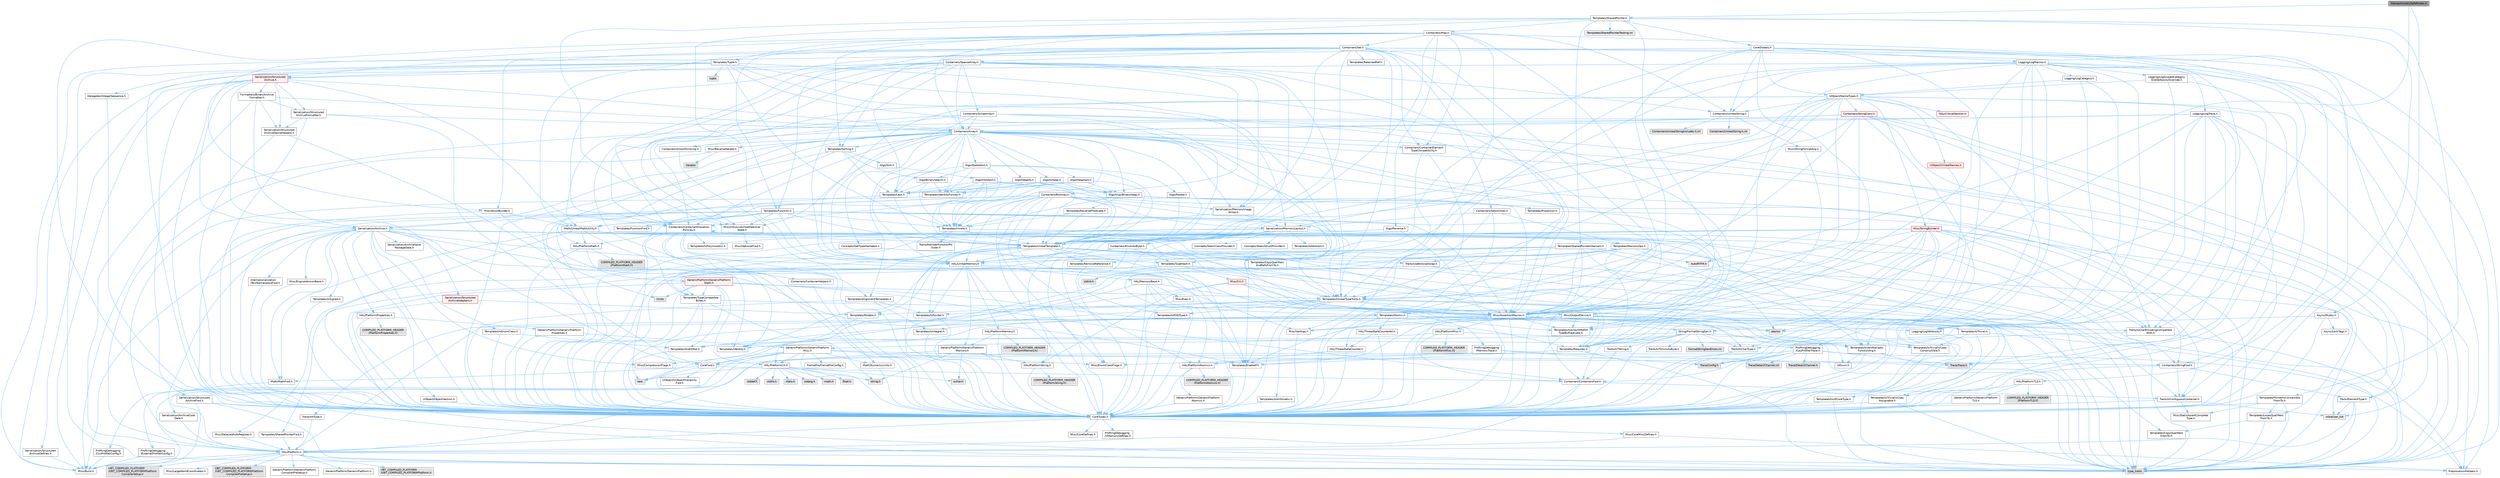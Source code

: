 digraph "TransactionallySafeMutex.h"
{
 // INTERACTIVE_SVG=YES
 // LATEX_PDF_SIZE
  bgcolor="transparent";
  edge [fontname=Helvetica,fontsize=10,labelfontname=Helvetica,labelfontsize=10];
  node [fontname=Helvetica,fontsize=10,shape=box,height=0.2,width=0.4];
  Node1 [id="Node000001",label="TransactionallySafeMutex.h",height=0.2,width=0.4,color="gray40", fillcolor="grey60", style="filled", fontcolor="black",tooltip=" "];
  Node1 -> Node2 [id="edge1_Node000001_Node000002",color="steelblue1",style="solid",tooltip=" "];
  Node2 [id="Node000002",label="Async/Mutex.h",height=0.2,width=0.4,color="grey40", fillcolor="white", style="filled",URL="$de/db1/Mutex_8h.html",tooltip=" "];
  Node2 -> Node3 [id="edge2_Node000002_Node000003",color="steelblue1",style="solid",tooltip=" "];
  Node3 [id="Node000003",label="Async/LockTags.h",height=0.2,width=0.4,color="grey40", fillcolor="white", style="filled",URL="$d6/d40/LockTags_8h.html",tooltip=" "];
  Node2 -> Node4 [id="edge3_Node000002_Node000004",color="steelblue1",style="solid",tooltip=" "];
  Node4 [id="Node000004",label="CoreTypes.h",height=0.2,width=0.4,color="grey40", fillcolor="white", style="filled",URL="$dc/dec/CoreTypes_8h.html",tooltip=" "];
  Node4 -> Node5 [id="edge4_Node000004_Node000005",color="steelblue1",style="solid",tooltip=" "];
  Node5 [id="Node000005",label="HAL/Platform.h",height=0.2,width=0.4,color="grey40", fillcolor="white", style="filled",URL="$d9/dd0/Platform_8h.html",tooltip=" "];
  Node5 -> Node6 [id="edge5_Node000005_Node000006",color="steelblue1",style="solid",tooltip=" "];
  Node6 [id="Node000006",label="Misc/Build.h",height=0.2,width=0.4,color="grey40", fillcolor="white", style="filled",URL="$d3/dbb/Build_8h.html",tooltip=" "];
  Node5 -> Node7 [id="edge6_Node000005_Node000007",color="steelblue1",style="solid",tooltip=" "];
  Node7 [id="Node000007",label="Misc/LargeWorldCoordinates.h",height=0.2,width=0.4,color="grey40", fillcolor="white", style="filled",URL="$d2/dcb/LargeWorldCoordinates_8h.html",tooltip=" "];
  Node5 -> Node8 [id="edge7_Node000005_Node000008",color="steelblue1",style="solid",tooltip=" "];
  Node8 [id="Node000008",label="type_traits",height=0.2,width=0.4,color="grey60", fillcolor="#E0E0E0", style="filled",tooltip=" "];
  Node5 -> Node9 [id="edge8_Node000005_Node000009",color="steelblue1",style="solid",tooltip=" "];
  Node9 [id="Node000009",label="PreprocessorHelpers.h",height=0.2,width=0.4,color="grey40", fillcolor="white", style="filled",URL="$db/ddb/PreprocessorHelpers_8h.html",tooltip=" "];
  Node5 -> Node10 [id="edge9_Node000005_Node000010",color="steelblue1",style="solid",tooltip=" "];
  Node10 [id="Node000010",label="UBT_COMPILED_PLATFORM\l/UBT_COMPILED_PLATFORMPlatform\lCompilerPreSetup.h",height=0.2,width=0.4,color="grey60", fillcolor="#E0E0E0", style="filled",tooltip=" "];
  Node5 -> Node11 [id="edge10_Node000005_Node000011",color="steelblue1",style="solid",tooltip=" "];
  Node11 [id="Node000011",label="GenericPlatform/GenericPlatform\lCompilerPreSetup.h",height=0.2,width=0.4,color="grey40", fillcolor="white", style="filled",URL="$d9/dc8/GenericPlatformCompilerPreSetup_8h.html",tooltip=" "];
  Node5 -> Node12 [id="edge11_Node000005_Node000012",color="steelblue1",style="solid",tooltip=" "];
  Node12 [id="Node000012",label="GenericPlatform/GenericPlatform.h",height=0.2,width=0.4,color="grey40", fillcolor="white", style="filled",URL="$d6/d84/GenericPlatform_8h.html",tooltip=" "];
  Node5 -> Node13 [id="edge12_Node000005_Node000013",color="steelblue1",style="solid",tooltip=" "];
  Node13 [id="Node000013",label="UBT_COMPILED_PLATFORM\l/UBT_COMPILED_PLATFORMPlatform.h",height=0.2,width=0.4,color="grey60", fillcolor="#E0E0E0", style="filled",tooltip=" "];
  Node5 -> Node14 [id="edge13_Node000005_Node000014",color="steelblue1",style="solid",tooltip=" "];
  Node14 [id="Node000014",label="UBT_COMPILED_PLATFORM\l/UBT_COMPILED_PLATFORMPlatform\lCompilerSetup.h",height=0.2,width=0.4,color="grey60", fillcolor="#E0E0E0", style="filled",tooltip=" "];
  Node4 -> Node15 [id="edge14_Node000004_Node000015",color="steelblue1",style="solid",tooltip=" "];
  Node15 [id="Node000015",label="ProfilingDebugging\l/UMemoryDefines.h",height=0.2,width=0.4,color="grey40", fillcolor="white", style="filled",URL="$d2/da2/UMemoryDefines_8h.html",tooltip=" "];
  Node4 -> Node16 [id="edge15_Node000004_Node000016",color="steelblue1",style="solid",tooltip=" "];
  Node16 [id="Node000016",label="Misc/CoreMiscDefines.h",height=0.2,width=0.4,color="grey40", fillcolor="white", style="filled",URL="$da/d38/CoreMiscDefines_8h.html",tooltip=" "];
  Node16 -> Node5 [id="edge16_Node000016_Node000005",color="steelblue1",style="solid",tooltip=" "];
  Node16 -> Node9 [id="edge17_Node000016_Node000009",color="steelblue1",style="solid",tooltip=" "];
  Node4 -> Node17 [id="edge18_Node000004_Node000017",color="steelblue1",style="solid",tooltip=" "];
  Node17 [id="Node000017",label="Misc/CoreDefines.h",height=0.2,width=0.4,color="grey40", fillcolor="white", style="filled",URL="$d3/dd2/CoreDefines_8h.html",tooltip=" "];
  Node2 -> Node18 [id="edge19_Node000002_Node000018",color="steelblue1",style="solid",tooltip=" "];
  Node18 [id="Node000018",label="atomic",height=0.2,width=0.4,color="grey60", fillcolor="#E0E0E0", style="filled",tooltip=" "];
  Node1 -> Node19 [id="edge20_Node000001_Node000019",color="steelblue1",style="solid",tooltip=" "];
  Node19 [id="Node000019",label="AutoRTFM.h",height=0.2,width=0.4,color="grey60", fillcolor="#E0E0E0", style="filled",tooltip=" "];
  Node1 -> Node20 [id="edge21_Node000001_Node000020",color="steelblue1",style="solid",tooltip=" "];
  Node20 [id="Node000020",label="Templates/SharedPointer.h",height=0.2,width=0.4,color="grey40", fillcolor="white", style="filled",URL="$d2/d17/SharedPointer_8h.html",tooltip=" "];
  Node20 -> Node4 [id="edge22_Node000020_Node000004",color="steelblue1",style="solid",tooltip=" "];
  Node20 -> Node21 [id="edge23_Node000020_Node000021",color="steelblue1",style="solid",tooltip=" "];
  Node21 [id="Node000021",label="Misc/IntrusiveUnsetOptional\lState.h",height=0.2,width=0.4,color="grey40", fillcolor="white", style="filled",URL="$d2/d0a/IntrusiveUnsetOptionalState_8h.html",tooltip=" "];
  Node21 -> Node22 [id="edge24_Node000021_Node000022",color="steelblue1",style="solid",tooltip=" "];
  Node22 [id="Node000022",label="Misc/OptionalFwd.h",height=0.2,width=0.4,color="grey40", fillcolor="white", style="filled",URL="$dc/d50/OptionalFwd_8h.html",tooltip=" "];
  Node20 -> Node23 [id="edge25_Node000020_Node000023",color="steelblue1",style="solid",tooltip=" "];
  Node23 [id="Node000023",label="Templates/PointerIsConvertible\lFromTo.h",height=0.2,width=0.4,color="grey40", fillcolor="white", style="filled",URL="$d6/d65/PointerIsConvertibleFromTo_8h.html",tooltip=" "];
  Node23 -> Node4 [id="edge26_Node000023_Node000004",color="steelblue1",style="solid",tooltip=" "];
  Node23 -> Node24 [id="edge27_Node000023_Node000024",color="steelblue1",style="solid",tooltip=" "];
  Node24 [id="Node000024",label="Misc/StaticAssertComplete\lType.h",height=0.2,width=0.4,color="grey40", fillcolor="white", style="filled",URL="$d5/d4e/StaticAssertCompleteType_8h.html",tooltip=" "];
  Node23 -> Node25 [id="edge28_Node000023_Node000025",color="steelblue1",style="solid",tooltip=" "];
  Node25 [id="Node000025",label="Templates/LosesQualifiers\lFromTo.h",height=0.2,width=0.4,color="grey40", fillcolor="white", style="filled",URL="$d2/db3/LosesQualifiersFromTo_8h.html",tooltip=" "];
  Node25 -> Node26 [id="edge29_Node000025_Node000026",color="steelblue1",style="solid",tooltip=" "];
  Node26 [id="Node000026",label="Templates/CopyQualifiers\lFromTo.h",height=0.2,width=0.4,color="grey40", fillcolor="white", style="filled",URL="$d5/db4/CopyQualifiersFromTo_8h.html",tooltip=" "];
  Node25 -> Node8 [id="edge30_Node000025_Node000008",color="steelblue1",style="solid",tooltip=" "];
  Node23 -> Node8 [id="edge31_Node000023_Node000008",color="steelblue1",style="solid",tooltip=" "];
  Node20 -> Node27 [id="edge32_Node000020_Node000027",color="steelblue1",style="solid",tooltip=" "];
  Node27 [id="Node000027",label="Misc/AssertionMacros.h",height=0.2,width=0.4,color="grey40", fillcolor="white", style="filled",URL="$d0/dfa/AssertionMacros_8h.html",tooltip=" "];
  Node27 -> Node4 [id="edge33_Node000027_Node000004",color="steelblue1",style="solid",tooltip=" "];
  Node27 -> Node5 [id="edge34_Node000027_Node000005",color="steelblue1",style="solid",tooltip=" "];
  Node27 -> Node28 [id="edge35_Node000027_Node000028",color="steelblue1",style="solid",tooltip=" "];
  Node28 [id="Node000028",label="HAL/PlatformMisc.h",height=0.2,width=0.4,color="grey40", fillcolor="white", style="filled",URL="$d0/df5/PlatformMisc_8h.html",tooltip=" "];
  Node28 -> Node4 [id="edge36_Node000028_Node000004",color="steelblue1",style="solid",tooltip=" "];
  Node28 -> Node29 [id="edge37_Node000028_Node000029",color="steelblue1",style="solid",tooltip=" "];
  Node29 [id="Node000029",label="GenericPlatform/GenericPlatform\lMisc.h",height=0.2,width=0.4,color="grey40", fillcolor="white", style="filled",URL="$db/d9a/GenericPlatformMisc_8h.html",tooltip=" "];
  Node29 -> Node30 [id="edge38_Node000029_Node000030",color="steelblue1",style="solid",tooltip=" "];
  Node30 [id="Node000030",label="Containers/StringFwd.h",height=0.2,width=0.4,color="grey40", fillcolor="white", style="filled",URL="$df/d37/StringFwd_8h.html",tooltip=" "];
  Node30 -> Node4 [id="edge39_Node000030_Node000004",color="steelblue1",style="solid",tooltip=" "];
  Node30 -> Node31 [id="edge40_Node000030_Node000031",color="steelblue1",style="solid",tooltip=" "];
  Node31 [id="Node000031",label="Traits/ElementType.h",height=0.2,width=0.4,color="grey40", fillcolor="white", style="filled",URL="$d5/d4f/ElementType_8h.html",tooltip=" "];
  Node31 -> Node5 [id="edge41_Node000031_Node000005",color="steelblue1",style="solid",tooltip=" "];
  Node31 -> Node32 [id="edge42_Node000031_Node000032",color="steelblue1",style="solid",tooltip=" "];
  Node32 [id="Node000032",label="initializer_list",height=0.2,width=0.4,color="grey60", fillcolor="#E0E0E0", style="filled",tooltip=" "];
  Node31 -> Node8 [id="edge43_Node000031_Node000008",color="steelblue1",style="solid",tooltip=" "];
  Node30 -> Node33 [id="edge44_Node000030_Node000033",color="steelblue1",style="solid",tooltip=" "];
  Node33 [id="Node000033",label="Traits/IsContiguousContainer.h",height=0.2,width=0.4,color="grey40", fillcolor="white", style="filled",URL="$d5/d3c/IsContiguousContainer_8h.html",tooltip=" "];
  Node33 -> Node4 [id="edge45_Node000033_Node000004",color="steelblue1",style="solid",tooltip=" "];
  Node33 -> Node24 [id="edge46_Node000033_Node000024",color="steelblue1",style="solid",tooltip=" "];
  Node33 -> Node32 [id="edge47_Node000033_Node000032",color="steelblue1",style="solid",tooltip=" "];
  Node29 -> Node34 [id="edge48_Node000029_Node000034",color="steelblue1",style="solid",tooltip=" "];
  Node34 [id="Node000034",label="CoreFwd.h",height=0.2,width=0.4,color="grey40", fillcolor="white", style="filled",URL="$d1/d1e/CoreFwd_8h.html",tooltip=" "];
  Node34 -> Node4 [id="edge49_Node000034_Node000004",color="steelblue1",style="solid",tooltip=" "];
  Node34 -> Node35 [id="edge50_Node000034_Node000035",color="steelblue1",style="solid",tooltip=" "];
  Node35 [id="Node000035",label="Containers/ContainersFwd.h",height=0.2,width=0.4,color="grey40", fillcolor="white", style="filled",URL="$d4/d0a/ContainersFwd_8h.html",tooltip=" "];
  Node35 -> Node5 [id="edge51_Node000035_Node000005",color="steelblue1",style="solid",tooltip=" "];
  Node35 -> Node4 [id="edge52_Node000035_Node000004",color="steelblue1",style="solid",tooltip=" "];
  Node35 -> Node33 [id="edge53_Node000035_Node000033",color="steelblue1",style="solid",tooltip=" "];
  Node34 -> Node36 [id="edge54_Node000034_Node000036",color="steelblue1",style="solid",tooltip=" "];
  Node36 [id="Node000036",label="Math/MathFwd.h",height=0.2,width=0.4,color="grey40", fillcolor="white", style="filled",URL="$d2/d10/MathFwd_8h.html",tooltip=" "];
  Node36 -> Node5 [id="edge55_Node000036_Node000005",color="steelblue1",style="solid",tooltip=" "];
  Node34 -> Node37 [id="edge56_Node000034_Node000037",color="steelblue1",style="solid",tooltip=" "];
  Node37 [id="Node000037",label="UObject/UObjectHierarchy\lFwd.h",height=0.2,width=0.4,color="grey40", fillcolor="white", style="filled",URL="$d3/d13/UObjectHierarchyFwd_8h.html",tooltip=" "];
  Node29 -> Node4 [id="edge57_Node000029_Node000004",color="steelblue1",style="solid",tooltip=" "];
  Node29 -> Node38 [id="edge58_Node000029_Node000038",color="steelblue1",style="solid",tooltip=" "];
  Node38 [id="Node000038",label="FramePro/FrameProConfig.h",height=0.2,width=0.4,color="grey40", fillcolor="white", style="filled",URL="$d7/d90/FrameProConfig_8h.html",tooltip=" "];
  Node29 -> Node39 [id="edge59_Node000029_Node000039",color="steelblue1",style="solid",tooltip=" "];
  Node39 [id="Node000039",label="HAL/PlatformCrt.h",height=0.2,width=0.4,color="grey40", fillcolor="white", style="filled",URL="$d8/d75/PlatformCrt_8h.html",tooltip=" "];
  Node39 -> Node40 [id="edge60_Node000039_Node000040",color="steelblue1",style="solid",tooltip=" "];
  Node40 [id="Node000040",label="new",height=0.2,width=0.4,color="grey60", fillcolor="#E0E0E0", style="filled",tooltip=" "];
  Node39 -> Node41 [id="edge61_Node000039_Node000041",color="steelblue1",style="solid",tooltip=" "];
  Node41 [id="Node000041",label="wchar.h",height=0.2,width=0.4,color="grey60", fillcolor="#E0E0E0", style="filled",tooltip=" "];
  Node39 -> Node42 [id="edge62_Node000039_Node000042",color="steelblue1",style="solid",tooltip=" "];
  Node42 [id="Node000042",label="stddef.h",height=0.2,width=0.4,color="grey60", fillcolor="#E0E0E0", style="filled",tooltip=" "];
  Node39 -> Node43 [id="edge63_Node000039_Node000043",color="steelblue1",style="solid",tooltip=" "];
  Node43 [id="Node000043",label="stdlib.h",height=0.2,width=0.4,color="grey60", fillcolor="#E0E0E0", style="filled",tooltip=" "];
  Node39 -> Node44 [id="edge64_Node000039_Node000044",color="steelblue1",style="solid",tooltip=" "];
  Node44 [id="Node000044",label="stdio.h",height=0.2,width=0.4,color="grey60", fillcolor="#E0E0E0", style="filled",tooltip=" "];
  Node39 -> Node45 [id="edge65_Node000039_Node000045",color="steelblue1",style="solid",tooltip=" "];
  Node45 [id="Node000045",label="stdarg.h",height=0.2,width=0.4,color="grey60", fillcolor="#E0E0E0", style="filled",tooltip=" "];
  Node39 -> Node46 [id="edge66_Node000039_Node000046",color="steelblue1",style="solid",tooltip=" "];
  Node46 [id="Node000046",label="math.h",height=0.2,width=0.4,color="grey60", fillcolor="#E0E0E0", style="filled",tooltip=" "];
  Node39 -> Node47 [id="edge67_Node000039_Node000047",color="steelblue1",style="solid",tooltip=" "];
  Node47 [id="Node000047",label="float.h",height=0.2,width=0.4,color="grey60", fillcolor="#E0E0E0", style="filled",tooltip=" "];
  Node39 -> Node48 [id="edge68_Node000039_Node000048",color="steelblue1",style="solid",tooltip=" "];
  Node48 [id="Node000048",label="string.h",height=0.2,width=0.4,color="grey60", fillcolor="#E0E0E0", style="filled",tooltip=" "];
  Node29 -> Node49 [id="edge69_Node000029_Node000049",color="steelblue1",style="solid",tooltip=" "];
  Node49 [id="Node000049",label="Math/NumericLimits.h",height=0.2,width=0.4,color="grey40", fillcolor="white", style="filled",URL="$df/d1b/NumericLimits_8h.html",tooltip=" "];
  Node49 -> Node4 [id="edge70_Node000049_Node000004",color="steelblue1",style="solid",tooltip=" "];
  Node29 -> Node50 [id="edge71_Node000029_Node000050",color="steelblue1",style="solid",tooltip=" "];
  Node50 [id="Node000050",label="Misc/CompressionFlags.h",height=0.2,width=0.4,color="grey40", fillcolor="white", style="filled",URL="$d9/d76/CompressionFlags_8h.html",tooltip=" "];
  Node29 -> Node51 [id="edge72_Node000029_Node000051",color="steelblue1",style="solid",tooltip=" "];
  Node51 [id="Node000051",label="Misc/EnumClassFlags.h",height=0.2,width=0.4,color="grey40", fillcolor="white", style="filled",URL="$d8/de7/EnumClassFlags_8h.html",tooltip=" "];
  Node29 -> Node52 [id="edge73_Node000029_Node000052",color="steelblue1",style="solid",tooltip=" "];
  Node52 [id="Node000052",label="ProfilingDebugging\l/CsvProfilerConfig.h",height=0.2,width=0.4,color="grey40", fillcolor="white", style="filled",URL="$d3/d88/CsvProfilerConfig_8h.html",tooltip=" "];
  Node52 -> Node6 [id="edge74_Node000052_Node000006",color="steelblue1",style="solid",tooltip=" "];
  Node29 -> Node53 [id="edge75_Node000029_Node000053",color="steelblue1",style="solid",tooltip=" "];
  Node53 [id="Node000053",label="ProfilingDebugging\l/ExternalProfilerConfig.h",height=0.2,width=0.4,color="grey40", fillcolor="white", style="filled",URL="$d3/dbb/ExternalProfilerConfig_8h.html",tooltip=" "];
  Node53 -> Node6 [id="edge76_Node000053_Node000006",color="steelblue1",style="solid",tooltip=" "];
  Node28 -> Node54 [id="edge77_Node000028_Node000054",color="steelblue1",style="solid",tooltip=" "];
  Node54 [id="Node000054",label="COMPILED_PLATFORM_HEADER\l(PlatformMisc.h)",height=0.2,width=0.4,color="grey60", fillcolor="#E0E0E0", style="filled",tooltip=" "];
  Node28 -> Node55 [id="edge78_Node000028_Node000055",color="steelblue1",style="solid",tooltip=" "];
  Node55 [id="Node000055",label="ProfilingDebugging\l/CpuProfilerTrace.h",height=0.2,width=0.4,color="grey40", fillcolor="white", style="filled",URL="$da/dcb/CpuProfilerTrace_8h.html",tooltip=" "];
  Node55 -> Node4 [id="edge79_Node000055_Node000004",color="steelblue1",style="solid",tooltip=" "];
  Node55 -> Node35 [id="edge80_Node000055_Node000035",color="steelblue1",style="solid",tooltip=" "];
  Node55 -> Node56 [id="edge81_Node000055_Node000056",color="steelblue1",style="solid",tooltip=" "];
  Node56 [id="Node000056",label="HAL/PlatformAtomics.h",height=0.2,width=0.4,color="grey40", fillcolor="white", style="filled",URL="$d3/d36/PlatformAtomics_8h.html",tooltip=" "];
  Node56 -> Node4 [id="edge82_Node000056_Node000004",color="steelblue1",style="solid",tooltip=" "];
  Node56 -> Node57 [id="edge83_Node000056_Node000057",color="steelblue1",style="solid",tooltip=" "];
  Node57 [id="Node000057",label="GenericPlatform/GenericPlatform\lAtomics.h",height=0.2,width=0.4,color="grey40", fillcolor="white", style="filled",URL="$da/d72/GenericPlatformAtomics_8h.html",tooltip=" "];
  Node57 -> Node4 [id="edge84_Node000057_Node000004",color="steelblue1",style="solid",tooltip=" "];
  Node56 -> Node58 [id="edge85_Node000056_Node000058",color="steelblue1",style="solid",tooltip=" "];
  Node58 [id="Node000058",label="COMPILED_PLATFORM_HEADER\l(PlatformAtomics.h)",height=0.2,width=0.4,color="grey60", fillcolor="#E0E0E0", style="filled",tooltip=" "];
  Node55 -> Node9 [id="edge86_Node000055_Node000009",color="steelblue1",style="solid",tooltip=" "];
  Node55 -> Node6 [id="edge87_Node000055_Node000006",color="steelblue1",style="solid",tooltip=" "];
  Node55 -> Node59 [id="edge88_Node000055_Node000059",color="steelblue1",style="solid",tooltip=" "];
  Node59 [id="Node000059",label="Trace/Config.h",height=0.2,width=0.4,color="grey60", fillcolor="#E0E0E0", style="filled",tooltip=" "];
  Node55 -> Node60 [id="edge89_Node000055_Node000060",color="steelblue1",style="solid",tooltip=" "];
  Node60 [id="Node000060",label="Trace/Detail/Channel.h",height=0.2,width=0.4,color="grey60", fillcolor="#E0E0E0", style="filled",tooltip=" "];
  Node55 -> Node61 [id="edge90_Node000055_Node000061",color="steelblue1",style="solid",tooltip=" "];
  Node61 [id="Node000061",label="Trace/Detail/Channel.inl",height=0.2,width=0.4,color="grey60", fillcolor="#E0E0E0", style="filled",tooltip=" "];
  Node55 -> Node62 [id="edge91_Node000055_Node000062",color="steelblue1",style="solid",tooltip=" "];
  Node62 [id="Node000062",label="Trace/Trace.h",height=0.2,width=0.4,color="grey60", fillcolor="#E0E0E0", style="filled",tooltip=" "];
  Node27 -> Node9 [id="edge92_Node000027_Node000009",color="steelblue1",style="solid",tooltip=" "];
  Node27 -> Node63 [id="edge93_Node000027_Node000063",color="steelblue1",style="solid",tooltip=" "];
  Node63 [id="Node000063",label="Templates/EnableIf.h",height=0.2,width=0.4,color="grey40", fillcolor="white", style="filled",URL="$d7/d60/EnableIf_8h.html",tooltip=" "];
  Node63 -> Node4 [id="edge94_Node000063_Node000004",color="steelblue1",style="solid",tooltip=" "];
  Node27 -> Node64 [id="edge95_Node000027_Node000064",color="steelblue1",style="solid",tooltip=" "];
  Node64 [id="Node000064",label="Templates/IsArrayOrRefOf\lTypeByPredicate.h",height=0.2,width=0.4,color="grey40", fillcolor="white", style="filled",URL="$d6/da1/IsArrayOrRefOfTypeByPredicate_8h.html",tooltip=" "];
  Node64 -> Node4 [id="edge96_Node000064_Node000004",color="steelblue1",style="solid",tooltip=" "];
  Node27 -> Node65 [id="edge97_Node000027_Node000065",color="steelblue1",style="solid",tooltip=" "];
  Node65 [id="Node000065",label="Templates/IsValidVariadic\lFunctionArg.h",height=0.2,width=0.4,color="grey40", fillcolor="white", style="filled",URL="$d0/dc8/IsValidVariadicFunctionArg_8h.html",tooltip=" "];
  Node65 -> Node4 [id="edge98_Node000065_Node000004",color="steelblue1",style="solid",tooltip=" "];
  Node65 -> Node66 [id="edge99_Node000065_Node000066",color="steelblue1",style="solid",tooltip=" "];
  Node66 [id="Node000066",label="IsEnum.h",height=0.2,width=0.4,color="grey40", fillcolor="white", style="filled",URL="$d4/de5/IsEnum_8h.html",tooltip=" "];
  Node65 -> Node8 [id="edge100_Node000065_Node000008",color="steelblue1",style="solid",tooltip=" "];
  Node27 -> Node67 [id="edge101_Node000027_Node000067",color="steelblue1",style="solid",tooltip=" "];
  Node67 [id="Node000067",label="Traits/IsCharEncodingCompatible\lWith.h",height=0.2,width=0.4,color="grey40", fillcolor="white", style="filled",URL="$df/dd1/IsCharEncodingCompatibleWith_8h.html",tooltip=" "];
  Node67 -> Node8 [id="edge102_Node000067_Node000008",color="steelblue1",style="solid",tooltip=" "];
  Node67 -> Node68 [id="edge103_Node000067_Node000068",color="steelblue1",style="solid",tooltip=" "];
  Node68 [id="Node000068",label="Traits/IsCharType.h",height=0.2,width=0.4,color="grey40", fillcolor="white", style="filled",URL="$db/d51/IsCharType_8h.html",tooltip=" "];
  Node68 -> Node4 [id="edge104_Node000068_Node000004",color="steelblue1",style="solid",tooltip=" "];
  Node27 -> Node69 [id="edge105_Node000027_Node000069",color="steelblue1",style="solid",tooltip=" "];
  Node69 [id="Node000069",label="Misc/VarArgs.h",height=0.2,width=0.4,color="grey40", fillcolor="white", style="filled",URL="$d5/d6f/VarArgs_8h.html",tooltip=" "];
  Node69 -> Node4 [id="edge106_Node000069_Node000004",color="steelblue1",style="solid",tooltip=" "];
  Node27 -> Node70 [id="edge107_Node000027_Node000070",color="steelblue1",style="solid",tooltip=" "];
  Node70 [id="Node000070",label="String/FormatStringSan.h",height=0.2,width=0.4,color="grey40", fillcolor="white", style="filled",URL="$d3/d8b/FormatStringSan_8h.html",tooltip=" "];
  Node70 -> Node8 [id="edge108_Node000070_Node000008",color="steelblue1",style="solid",tooltip=" "];
  Node70 -> Node4 [id="edge109_Node000070_Node000004",color="steelblue1",style="solid",tooltip=" "];
  Node70 -> Node71 [id="edge110_Node000070_Node000071",color="steelblue1",style="solid",tooltip=" "];
  Node71 [id="Node000071",label="Templates/Requires.h",height=0.2,width=0.4,color="grey40", fillcolor="white", style="filled",URL="$dc/d96/Requires_8h.html",tooltip=" "];
  Node71 -> Node63 [id="edge111_Node000071_Node000063",color="steelblue1",style="solid",tooltip=" "];
  Node71 -> Node8 [id="edge112_Node000071_Node000008",color="steelblue1",style="solid",tooltip=" "];
  Node70 -> Node72 [id="edge113_Node000070_Node000072",color="steelblue1",style="solid",tooltip=" "];
  Node72 [id="Node000072",label="Templates/Identity.h",height=0.2,width=0.4,color="grey40", fillcolor="white", style="filled",URL="$d0/dd5/Identity_8h.html",tooltip=" "];
  Node70 -> Node65 [id="edge114_Node000070_Node000065",color="steelblue1",style="solid",tooltip=" "];
  Node70 -> Node68 [id="edge115_Node000070_Node000068",color="steelblue1",style="solid",tooltip=" "];
  Node70 -> Node73 [id="edge116_Node000070_Node000073",color="steelblue1",style="solid",tooltip=" "];
  Node73 [id="Node000073",label="Traits/IsTEnumAsByte.h",height=0.2,width=0.4,color="grey40", fillcolor="white", style="filled",URL="$d1/de6/IsTEnumAsByte_8h.html",tooltip=" "];
  Node70 -> Node74 [id="edge117_Node000070_Node000074",color="steelblue1",style="solid",tooltip=" "];
  Node74 [id="Node000074",label="Traits/IsTString.h",height=0.2,width=0.4,color="grey40", fillcolor="white", style="filled",URL="$d0/df8/IsTString_8h.html",tooltip=" "];
  Node74 -> Node35 [id="edge118_Node000074_Node000035",color="steelblue1",style="solid",tooltip=" "];
  Node70 -> Node35 [id="edge119_Node000070_Node000035",color="steelblue1",style="solid",tooltip=" "];
  Node70 -> Node75 [id="edge120_Node000070_Node000075",color="steelblue1",style="solid",tooltip=" "];
  Node75 [id="Node000075",label="FormatStringSanErrors.inl",height=0.2,width=0.4,color="grey60", fillcolor="#E0E0E0", style="filled",tooltip=" "];
  Node27 -> Node18 [id="edge121_Node000027_Node000018",color="steelblue1",style="solid",tooltip=" "];
  Node20 -> Node76 [id="edge122_Node000020_Node000076",color="steelblue1",style="solid",tooltip=" "];
  Node76 [id="Node000076",label="HAL/UnrealMemory.h",height=0.2,width=0.4,color="grey40", fillcolor="white", style="filled",URL="$d9/d96/UnrealMemory_8h.html",tooltip=" "];
  Node76 -> Node4 [id="edge123_Node000076_Node000004",color="steelblue1",style="solid",tooltip=" "];
  Node76 -> Node77 [id="edge124_Node000076_Node000077",color="steelblue1",style="solid",tooltip=" "];
  Node77 [id="Node000077",label="GenericPlatform/GenericPlatform\lMemory.h",height=0.2,width=0.4,color="grey40", fillcolor="white", style="filled",URL="$dd/d22/GenericPlatformMemory_8h.html",tooltip=" "];
  Node77 -> Node34 [id="edge125_Node000077_Node000034",color="steelblue1",style="solid",tooltip=" "];
  Node77 -> Node4 [id="edge126_Node000077_Node000004",color="steelblue1",style="solid",tooltip=" "];
  Node77 -> Node78 [id="edge127_Node000077_Node000078",color="steelblue1",style="solid",tooltip=" "];
  Node78 [id="Node000078",label="HAL/PlatformString.h",height=0.2,width=0.4,color="grey40", fillcolor="white", style="filled",URL="$db/db5/PlatformString_8h.html",tooltip=" "];
  Node78 -> Node4 [id="edge128_Node000078_Node000004",color="steelblue1",style="solid",tooltip=" "];
  Node78 -> Node79 [id="edge129_Node000078_Node000079",color="steelblue1",style="solid",tooltip=" "];
  Node79 [id="Node000079",label="COMPILED_PLATFORM_HEADER\l(PlatformString.h)",height=0.2,width=0.4,color="grey60", fillcolor="#E0E0E0", style="filled",tooltip=" "];
  Node77 -> Node48 [id="edge130_Node000077_Node000048",color="steelblue1",style="solid",tooltip=" "];
  Node77 -> Node41 [id="edge131_Node000077_Node000041",color="steelblue1",style="solid",tooltip=" "];
  Node76 -> Node80 [id="edge132_Node000076_Node000080",color="steelblue1",style="solid",tooltip=" "];
  Node80 [id="Node000080",label="HAL/MemoryBase.h",height=0.2,width=0.4,color="grey40", fillcolor="white", style="filled",URL="$d6/d9f/MemoryBase_8h.html",tooltip=" "];
  Node80 -> Node4 [id="edge133_Node000080_Node000004",color="steelblue1",style="solid",tooltip=" "];
  Node80 -> Node56 [id="edge134_Node000080_Node000056",color="steelblue1",style="solid",tooltip=" "];
  Node80 -> Node39 [id="edge135_Node000080_Node000039",color="steelblue1",style="solid",tooltip=" "];
  Node80 -> Node81 [id="edge136_Node000080_Node000081",color="steelblue1",style="solid",tooltip=" "];
  Node81 [id="Node000081",label="Misc/Exec.h",height=0.2,width=0.4,color="grey40", fillcolor="white", style="filled",URL="$de/ddb/Exec_8h.html",tooltip=" "];
  Node81 -> Node4 [id="edge137_Node000081_Node000004",color="steelblue1",style="solid",tooltip=" "];
  Node81 -> Node27 [id="edge138_Node000081_Node000027",color="steelblue1",style="solid",tooltip=" "];
  Node80 -> Node82 [id="edge139_Node000080_Node000082",color="steelblue1",style="solid",tooltip=" "];
  Node82 [id="Node000082",label="Misc/OutputDevice.h",height=0.2,width=0.4,color="grey40", fillcolor="white", style="filled",URL="$d7/d32/OutputDevice_8h.html",tooltip=" "];
  Node82 -> Node34 [id="edge140_Node000082_Node000034",color="steelblue1",style="solid",tooltip=" "];
  Node82 -> Node4 [id="edge141_Node000082_Node000004",color="steelblue1",style="solid",tooltip=" "];
  Node82 -> Node83 [id="edge142_Node000082_Node000083",color="steelblue1",style="solid",tooltip=" "];
  Node83 [id="Node000083",label="Logging/LogVerbosity.h",height=0.2,width=0.4,color="grey40", fillcolor="white", style="filled",URL="$d2/d8f/LogVerbosity_8h.html",tooltip=" "];
  Node83 -> Node4 [id="edge143_Node000083_Node000004",color="steelblue1",style="solid",tooltip=" "];
  Node82 -> Node69 [id="edge144_Node000082_Node000069",color="steelblue1",style="solid",tooltip=" "];
  Node82 -> Node64 [id="edge145_Node000082_Node000064",color="steelblue1",style="solid",tooltip=" "];
  Node82 -> Node65 [id="edge146_Node000082_Node000065",color="steelblue1",style="solid",tooltip=" "];
  Node82 -> Node67 [id="edge147_Node000082_Node000067",color="steelblue1",style="solid",tooltip=" "];
  Node80 -> Node84 [id="edge148_Node000080_Node000084",color="steelblue1",style="solid",tooltip=" "];
  Node84 [id="Node000084",label="Templates/Atomic.h",height=0.2,width=0.4,color="grey40", fillcolor="white", style="filled",URL="$d3/d91/Atomic_8h.html",tooltip=" "];
  Node84 -> Node85 [id="edge149_Node000084_Node000085",color="steelblue1",style="solid",tooltip=" "];
  Node85 [id="Node000085",label="HAL/ThreadSafeCounter.h",height=0.2,width=0.4,color="grey40", fillcolor="white", style="filled",URL="$dc/dc9/ThreadSafeCounter_8h.html",tooltip=" "];
  Node85 -> Node4 [id="edge150_Node000085_Node000004",color="steelblue1",style="solid",tooltip=" "];
  Node85 -> Node56 [id="edge151_Node000085_Node000056",color="steelblue1",style="solid",tooltip=" "];
  Node84 -> Node86 [id="edge152_Node000084_Node000086",color="steelblue1",style="solid",tooltip=" "];
  Node86 [id="Node000086",label="HAL/ThreadSafeCounter64.h",height=0.2,width=0.4,color="grey40", fillcolor="white", style="filled",URL="$d0/d12/ThreadSafeCounter64_8h.html",tooltip=" "];
  Node86 -> Node4 [id="edge153_Node000086_Node000004",color="steelblue1",style="solid",tooltip=" "];
  Node86 -> Node85 [id="edge154_Node000086_Node000085",color="steelblue1",style="solid",tooltip=" "];
  Node84 -> Node87 [id="edge155_Node000084_Node000087",color="steelblue1",style="solid",tooltip=" "];
  Node87 [id="Node000087",label="Templates/IsIntegral.h",height=0.2,width=0.4,color="grey40", fillcolor="white", style="filled",URL="$da/d64/IsIntegral_8h.html",tooltip=" "];
  Node87 -> Node4 [id="edge156_Node000087_Node000004",color="steelblue1",style="solid",tooltip=" "];
  Node84 -> Node88 [id="edge157_Node000084_Node000088",color="steelblue1",style="solid",tooltip=" "];
  Node88 [id="Node000088",label="Templates/IsTrivial.h",height=0.2,width=0.4,color="grey40", fillcolor="white", style="filled",URL="$da/d4c/IsTrivial_8h.html",tooltip=" "];
  Node88 -> Node89 [id="edge158_Node000088_Node000089",color="steelblue1",style="solid",tooltip=" "];
  Node89 [id="Node000089",label="Templates/AndOrNot.h",height=0.2,width=0.4,color="grey40", fillcolor="white", style="filled",URL="$db/d0a/AndOrNot_8h.html",tooltip=" "];
  Node89 -> Node4 [id="edge159_Node000089_Node000004",color="steelblue1",style="solid",tooltip=" "];
  Node88 -> Node90 [id="edge160_Node000088_Node000090",color="steelblue1",style="solid",tooltip=" "];
  Node90 [id="Node000090",label="Templates/IsTriviallyCopy\lConstructible.h",height=0.2,width=0.4,color="grey40", fillcolor="white", style="filled",URL="$d3/d78/IsTriviallyCopyConstructible_8h.html",tooltip=" "];
  Node90 -> Node4 [id="edge161_Node000090_Node000004",color="steelblue1",style="solid",tooltip=" "];
  Node90 -> Node8 [id="edge162_Node000090_Node000008",color="steelblue1",style="solid",tooltip=" "];
  Node88 -> Node91 [id="edge163_Node000088_Node000091",color="steelblue1",style="solid",tooltip=" "];
  Node91 [id="Node000091",label="Templates/IsTriviallyCopy\lAssignable.h",height=0.2,width=0.4,color="grey40", fillcolor="white", style="filled",URL="$d2/df2/IsTriviallyCopyAssignable_8h.html",tooltip=" "];
  Node91 -> Node4 [id="edge164_Node000091_Node000004",color="steelblue1",style="solid",tooltip=" "];
  Node91 -> Node8 [id="edge165_Node000091_Node000008",color="steelblue1",style="solid",tooltip=" "];
  Node88 -> Node8 [id="edge166_Node000088_Node000008",color="steelblue1",style="solid",tooltip=" "];
  Node84 -> Node92 [id="edge167_Node000084_Node000092",color="steelblue1",style="solid",tooltip=" "];
  Node92 [id="Node000092",label="Traits/IntType.h",height=0.2,width=0.4,color="grey40", fillcolor="white", style="filled",URL="$d7/deb/IntType_8h.html",tooltip=" "];
  Node92 -> Node5 [id="edge168_Node000092_Node000005",color="steelblue1",style="solid",tooltip=" "];
  Node84 -> Node18 [id="edge169_Node000084_Node000018",color="steelblue1",style="solid",tooltip=" "];
  Node76 -> Node93 [id="edge170_Node000076_Node000093",color="steelblue1",style="solid",tooltip=" "];
  Node93 [id="Node000093",label="HAL/PlatformMemory.h",height=0.2,width=0.4,color="grey40", fillcolor="white", style="filled",URL="$de/d68/PlatformMemory_8h.html",tooltip=" "];
  Node93 -> Node4 [id="edge171_Node000093_Node000004",color="steelblue1",style="solid",tooltip=" "];
  Node93 -> Node77 [id="edge172_Node000093_Node000077",color="steelblue1",style="solid",tooltip=" "];
  Node93 -> Node94 [id="edge173_Node000093_Node000094",color="steelblue1",style="solid",tooltip=" "];
  Node94 [id="Node000094",label="COMPILED_PLATFORM_HEADER\l(PlatformMemory.h)",height=0.2,width=0.4,color="grey60", fillcolor="#E0E0E0", style="filled",tooltip=" "];
  Node76 -> Node95 [id="edge174_Node000076_Node000095",color="steelblue1",style="solid",tooltip=" "];
  Node95 [id="Node000095",label="ProfilingDebugging\l/MemoryTrace.h",height=0.2,width=0.4,color="grey40", fillcolor="white", style="filled",URL="$da/dd7/MemoryTrace_8h.html",tooltip=" "];
  Node95 -> Node5 [id="edge175_Node000095_Node000005",color="steelblue1",style="solid",tooltip=" "];
  Node95 -> Node51 [id="edge176_Node000095_Node000051",color="steelblue1",style="solid",tooltip=" "];
  Node95 -> Node59 [id="edge177_Node000095_Node000059",color="steelblue1",style="solid",tooltip=" "];
  Node95 -> Node62 [id="edge178_Node000095_Node000062",color="steelblue1",style="solid",tooltip=" "];
  Node76 -> Node96 [id="edge179_Node000076_Node000096",color="steelblue1",style="solid",tooltip=" "];
  Node96 [id="Node000096",label="Templates/IsPointer.h",height=0.2,width=0.4,color="grey40", fillcolor="white", style="filled",URL="$d7/d05/IsPointer_8h.html",tooltip=" "];
  Node96 -> Node4 [id="edge180_Node000096_Node000004",color="steelblue1",style="solid",tooltip=" "];
  Node20 -> Node97 [id="edge181_Node000020_Node000097",color="steelblue1",style="solid",tooltip=" "];
  Node97 [id="Node000097",label="Containers/Array.h",height=0.2,width=0.4,color="grey40", fillcolor="white", style="filled",URL="$df/dd0/Array_8h.html",tooltip=" "];
  Node97 -> Node4 [id="edge182_Node000097_Node000004",color="steelblue1",style="solid",tooltip=" "];
  Node97 -> Node27 [id="edge183_Node000097_Node000027",color="steelblue1",style="solid",tooltip=" "];
  Node97 -> Node21 [id="edge184_Node000097_Node000021",color="steelblue1",style="solid",tooltip=" "];
  Node97 -> Node98 [id="edge185_Node000097_Node000098",color="steelblue1",style="solid",tooltip=" "];
  Node98 [id="Node000098",label="Misc/ReverseIterate.h",height=0.2,width=0.4,color="grey40", fillcolor="white", style="filled",URL="$db/de3/ReverseIterate_8h.html",tooltip=" "];
  Node98 -> Node5 [id="edge186_Node000098_Node000005",color="steelblue1",style="solid",tooltip=" "];
  Node98 -> Node99 [id="edge187_Node000098_Node000099",color="steelblue1",style="solid",tooltip=" "];
  Node99 [id="Node000099",label="iterator",height=0.2,width=0.4,color="grey60", fillcolor="#E0E0E0", style="filled",tooltip=" "];
  Node97 -> Node76 [id="edge188_Node000097_Node000076",color="steelblue1",style="solid",tooltip=" "];
  Node97 -> Node100 [id="edge189_Node000097_Node000100",color="steelblue1",style="solid",tooltip=" "];
  Node100 [id="Node000100",label="Templates/UnrealTypeTraits.h",height=0.2,width=0.4,color="grey40", fillcolor="white", style="filled",URL="$d2/d2d/UnrealTypeTraits_8h.html",tooltip=" "];
  Node100 -> Node4 [id="edge190_Node000100_Node000004",color="steelblue1",style="solid",tooltip=" "];
  Node100 -> Node96 [id="edge191_Node000100_Node000096",color="steelblue1",style="solid",tooltip=" "];
  Node100 -> Node27 [id="edge192_Node000100_Node000027",color="steelblue1",style="solid",tooltip=" "];
  Node100 -> Node89 [id="edge193_Node000100_Node000089",color="steelblue1",style="solid",tooltip=" "];
  Node100 -> Node63 [id="edge194_Node000100_Node000063",color="steelblue1",style="solid",tooltip=" "];
  Node100 -> Node101 [id="edge195_Node000100_Node000101",color="steelblue1",style="solid",tooltip=" "];
  Node101 [id="Node000101",label="Templates/IsArithmetic.h",height=0.2,width=0.4,color="grey40", fillcolor="white", style="filled",URL="$d2/d5d/IsArithmetic_8h.html",tooltip=" "];
  Node101 -> Node4 [id="edge196_Node000101_Node000004",color="steelblue1",style="solid",tooltip=" "];
  Node100 -> Node66 [id="edge197_Node000100_Node000066",color="steelblue1",style="solid",tooltip=" "];
  Node100 -> Node102 [id="edge198_Node000100_Node000102",color="steelblue1",style="solid",tooltip=" "];
  Node102 [id="Node000102",label="Templates/Models.h",height=0.2,width=0.4,color="grey40", fillcolor="white", style="filled",URL="$d3/d0c/Models_8h.html",tooltip=" "];
  Node102 -> Node72 [id="edge199_Node000102_Node000072",color="steelblue1",style="solid",tooltip=" "];
  Node100 -> Node103 [id="edge200_Node000100_Node000103",color="steelblue1",style="solid",tooltip=" "];
  Node103 [id="Node000103",label="Templates/IsPODType.h",height=0.2,width=0.4,color="grey40", fillcolor="white", style="filled",URL="$d7/db1/IsPODType_8h.html",tooltip=" "];
  Node103 -> Node4 [id="edge201_Node000103_Node000004",color="steelblue1",style="solid",tooltip=" "];
  Node100 -> Node104 [id="edge202_Node000100_Node000104",color="steelblue1",style="solid",tooltip=" "];
  Node104 [id="Node000104",label="Templates/IsUECoreType.h",height=0.2,width=0.4,color="grey40", fillcolor="white", style="filled",URL="$d1/db8/IsUECoreType_8h.html",tooltip=" "];
  Node104 -> Node4 [id="edge203_Node000104_Node000004",color="steelblue1",style="solid",tooltip=" "];
  Node104 -> Node8 [id="edge204_Node000104_Node000008",color="steelblue1",style="solid",tooltip=" "];
  Node100 -> Node90 [id="edge205_Node000100_Node000090",color="steelblue1",style="solid",tooltip=" "];
  Node97 -> Node105 [id="edge206_Node000097_Node000105",color="steelblue1",style="solid",tooltip=" "];
  Node105 [id="Node000105",label="Templates/UnrealTemplate.h",height=0.2,width=0.4,color="grey40", fillcolor="white", style="filled",URL="$d4/d24/UnrealTemplate_8h.html",tooltip=" "];
  Node105 -> Node4 [id="edge207_Node000105_Node000004",color="steelblue1",style="solid",tooltip=" "];
  Node105 -> Node96 [id="edge208_Node000105_Node000096",color="steelblue1",style="solid",tooltip=" "];
  Node105 -> Node76 [id="edge209_Node000105_Node000076",color="steelblue1",style="solid",tooltip=" "];
  Node105 -> Node106 [id="edge210_Node000105_Node000106",color="steelblue1",style="solid",tooltip=" "];
  Node106 [id="Node000106",label="Templates/CopyQualifiers\lAndRefsFromTo.h",height=0.2,width=0.4,color="grey40", fillcolor="white", style="filled",URL="$d3/db3/CopyQualifiersAndRefsFromTo_8h.html",tooltip=" "];
  Node106 -> Node26 [id="edge211_Node000106_Node000026",color="steelblue1",style="solid",tooltip=" "];
  Node105 -> Node100 [id="edge212_Node000105_Node000100",color="steelblue1",style="solid",tooltip=" "];
  Node105 -> Node107 [id="edge213_Node000105_Node000107",color="steelblue1",style="solid",tooltip=" "];
  Node107 [id="Node000107",label="Templates/RemoveReference.h",height=0.2,width=0.4,color="grey40", fillcolor="white", style="filled",URL="$da/dbe/RemoveReference_8h.html",tooltip=" "];
  Node107 -> Node4 [id="edge214_Node000107_Node000004",color="steelblue1",style="solid",tooltip=" "];
  Node105 -> Node71 [id="edge215_Node000105_Node000071",color="steelblue1",style="solid",tooltip=" "];
  Node105 -> Node108 [id="edge216_Node000105_Node000108",color="steelblue1",style="solid",tooltip=" "];
  Node108 [id="Node000108",label="Templates/TypeCompatible\lBytes.h",height=0.2,width=0.4,color="grey40", fillcolor="white", style="filled",URL="$df/d0a/TypeCompatibleBytes_8h.html",tooltip=" "];
  Node108 -> Node4 [id="edge217_Node000108_Node000004",color="steelblue1",style="solid",tooltip=" "];
  Node108 -> Node48 [id="edge218_Node000108_Node000048",color="steelblue1",style="solid",tooltip=" "];
  Node108 -> Node40 [id="edge219_Node000108_Node000040",color="steelblue1",style="solid",tooltip=" "];
  Node108 -> Node8 [id="edge220_Node000108_Node000008",color="steelblue1",style="solid",tooltip=" "];
  Node105 -> Node72 [id="edge221_Node000105_Node000072",color="steelblue1",style="solid",tooltip=" "];
  Node105 -> Node33 [id="edge222_Node000105_Node000033",color="steelblue1",style="solid",tooltip=" "];
  Node105 -> Node109 [id="edge223_Node000105_Node000109",color="steelblue1",style="solid",tooltip=" "];
  Node109 [id="Node000109",label="Traits/UseBitwiseSwap.h",height=0.2,width=0.4,color="grey40", fillcolor="white", style="filled",URL="$db/df3/UseBitwiseSwap_8h.html",tooltip=" "];
  Node109 -> Node4 [id="edge224_Node000109_Node000004",color="steelblue1",style="solid",tooltip=" "];
  Node109 -> Node8 [id="edge225_Node000109_Node000008",color="steelblue1",style="solid",tooltip=" "];
  Node105 -> Node8 [id="edge226_Node000105_Node000008",color="steelblue1",style="solid",tooltip=" "];
  Node97 -> Node110 [id="edge227_Node000097_Node000110",color="steelblue1",style="solid",tooltip=" "];
  Node110 [id="Node000110",label="Containers/AllowShrinking.h",height=0.2,width=0.4,color="grey40", fillcolor="white", style="filled",URL="$d7/d1a/AllowShrinking_8h.html",tooltip=" "];
  Node110 -> Node4 [id="edge228_Node000110_Node000004",color="steelblue1",style="solid",tooltip=" "];
  Node97 -> Node111 [id="edge229_Node000097_Node000111",color="steelblue1",style="solid",tooltip=" "];
  Node111 [id="Node000111",label="Containers/ContainerAllocation\lPolicies.h",height=0.2,width=0.4,color="grey40", fillcolor="white", style="filled",URL="$d7/dff/ContainerAllocationPolicies_8h.html",tooltip=" "];
  Node111 -> Node4 [id="edge230_Node000111_Node000004",color="steelblue1",style="solid",tooltip=" "];
  Node111 -> Node112 [id="edge231_Node000111_Node000112",color="steelblue1",style="solid",tooltip=" "];
  Node112 [id="Node000112",label="Containers/ContainerHelpers.h",height=0.2,width=0.4,color="grey40", fillcolor="white", style="filled",URL="$d7/d33/ContainerHelpers_8h.html",tooltip=" "];
  Node112 -> Node4 [id="edge232_Node000112_Node000004",color="steelblue1",style="solid",tooltip=" "];
  Node111 -> Node111 [id="edge233_Node000111_Node000111",color="steelblue1",style="solid",tooltip=" "];
  Node111 -> Node113 [id="edge234_Node000111_Node000113",color="steelblue1",style="solid",tooltip=" "];
  Node113 [id="Node000113",label="HAL/PlatformMath.h",height=0.2,width=0.4,color="grey40", fillcolor="white", style="filled",URL="$dc/d53/PlatformMath_8h.html",tooltip=" "];
  Node113 -> Node4 [id="edge235_Node000113_Node000004",color="steelblue1",style="solid",tooltip=" "];
  Node113 -> Node114 [id="edge236_Node000113_Node000114",color="steelblue1",style="solid",tooltip=" "];
  Node114 [id="Node000114",label="GenericPlatform/GenericPlatform\lMath.h",height=0.2,width=0.4,color="red", fillcolor="#FFF0F0", style="filled",URL="$d5/d79/GenericPlatformMath_8h.html",tooltip=" "];
  Node114 -> Node4 [id="edge237_Node000114_Node000004",color="steelblue1",style="solid",tooltip=" "];
  Node114 -> Node35 [id="edge238_Node000114_Node000035",color="steelblue1",style="solid",tooltip=" "];
  Node114 -> Node39 [id="edge239_Node000114_Node000039",color="steelblue1",style="solid",tooltip=" "];
  Node114 -> Node89 [id="edge240_Node000114_Node000089",color="steelblue1",style="solid",tooltip=" "];
  Node114 -> Node100 [id="edge241_Node000114_Node000100",color="steelblue1",style="solid",tooltip=" "];
  Node114 -> Node71 [id="edge242_Node000114_Node000071",color="steelblue1",style="solid",tooltip=" "];
  Node114 -> Node108 [id="edge243_Node000114_Node000108",color="steelblue1",style="solid",tooltip=" "];
  Node114 -> Node119 [id="edge244_Node000114_Node000119",color="steelblue1",style="solid",tooltip=" "];
  Node119 [id="Node000119",label="limits",height=0.2,width=0.4,color="grey60", fillcolor="#E0E0E0", style="filled",tooltip=" "];
  Node114 -> Node8 [id="edge245_Node000114_Node000008",color="steelblue1",style="solid",tooltip=" "];
  Node113 -> Node120 [id="edge246_Node000113_Node000120",color="steelblue1",style="solid",tooltip=" "];
  Node120 [id="Node000120",label="COMPILED_PLATFORM_HEADER\l(PlatformMath.h)",height=0.2,width=0.4,color="grey60", fillcolor="#E0E0E0", style="filled",tooltip=" "];
  Node111 -> Node76 [id="edge247_Node000111_Node000076",color="steelblue1",style="solid",tooltip=" "];
  Node111 -> Node49 [id="edge248_Node000111_Node000049",color="steelblue1",style="solid",tooltip=" "];
  Node111 -> Node27 [id="edge249_Node000111_Node000027",color="steelblue1",style="solid",tooltip=" "];
  Node111 -> Node121 [id="edge250_Node000111_Node000121",color="steelblue1",style="solid",tooltip=" "];
  Node121 [id="Node000121",label="Templates/IsPolymorphic.h",height=0.2,width=0.4,color="grey40", fillcolor="white", style="filled",URL="$dc/d20/IsPolymorphic_8h.html",tooltip=" "];
  Node111 -> Node122 [id="edge251_Node000111_Node000122",color="steelblue1",style="solid",tooltip=" "];
  Node122 [id="Node000122",label="Templates/MemoryOps.h",height=0.2,width=0.4,color="grey40", fillcolor="white", style="filled",URL="$db/dea/MemoryOps_8h.html",tooltip=" "];
  Node122 -> Node4 [id="edge252_Node000122_Node000004",color="steelblue1",style="solid",tooltip=" "];
  Node122 -> Node76 [id="edge253_Node000122_Node000076",color="steelblue1",style="solid",tooltip=" "];
  Node122 -> Node91 [id="edge254_Node000122_Node000091",color="steelblue1",style="solid",tooltip=" "];
  Node122 -> Node90 [id="edge255_Node000122_Node000090",color="steelblue1",style="solid",tooltip=" "];
  Node122 -> Node71 [id="edge256_Node000122_Node000071",color="steelblue1",style="solid",tooltip=" "];
  Node122 -> Node100 [id="edge257_Node000122_Node000100",color="steelblue1",style="solid",tooltip=" "];
  Node122 -> Node109 [id="edge258_Node000122_Node000109",color="steelblue1",style="solid",tooltip=" "];
  Node122 -> Node40 [id="edge259_Node000122_Node000040",color="steelblue1",style="solid",tooltip=" "];
  Node122 -> Node8 [id="edge260_Node000122_Node000008",color="steelblue1",style="solid",tooltip=" "];
  Node111 -> Node108 [id="edge261_Node000111_Node000108",color="steelblue1",style="solid",tooltip=" "];
  Node111 -> Node8 [id="edge262_Node000111_Node000008",color="steelblue1",style="solid",tooltip=" "];
  Node97 -> Node123 [id="edge263_Node000097_Node000123",color="steelblue1",style="solid",tooltip=" "];
  Node123 [id="Node000123",label="Containers/ContainerElement\lTypeCompatibility.h",height=0.2,width=0.4,color="grey40", fillcolor="white", style="filled",URL="$df/ddf/ContainerElementTypeCompatibility_8h.html",tooltip=" "];
  Node123 -> Node4 [id="edge264_Node000123_Node000004",color="steelblue1",style="solid",tooltip=" "];
  Node123 -> Node100 [id="edge265_Node000123_Node000100",color="steelblue1",style="solid",tooltip=" "];
  Node97 -> Node124 [id="edge266_Node000097_Node000124",color="steelblue1",style="solid",tooltip=" "];
  Node124 [id="Node000124",label="Serialization/Archive.h",height=0.2,width=0.4,color="grey40", fillcolor="white", style="filled",URL="$d7/d3b/Archive_8h.html",tooltip=" "];
  Node124 -> Node34 [id="edge267_Node000124_Node000034",color="steelblue1",style="solid",tooltip=" "];
  Node124 -> Node4 [id="edge268_Node000124_Node000004",color="steelblue1",style="solid",tooltip=" "];
  Node124 -> Node125 [id="edge269_Node000124_Node000125",color="steelblue1",style="solid",tooltip=" "];
  Node125 [id="Node000125",label="HAL/PlatformProperties.h",height=0.2,width=0.4,color="grey40", fillcolor="white", style="filled",URL="$d9/db0/PlatformProperties_8h.html",tooltip=" "];
  Node125 -> Node4 [id="edge270_Node000125_Node000004",color="steelblue1",style="solid",tooltip=" "];
  Node125 -> Node126 [id="edge271_Node000125_Node000126",color="steelblue1",style="solid",tooltip=" "];
  Node126 [id="Node000126",label="GenericPlatform/GenericPlatform\lProperties.h",height=0.2,width=0.4,color="grey40", fillcolor="white", style="filled",URL="$d2/dcd/GenericPlatformProperties_8h.html",tooltip=" "];
  Node126 -> Node4 [id="edge272_Node000126_Node000004",color="steelblue1",style="solid",tooltip=" "];
  Node126 -> Node29 [id="edge273_Node000126_Node000029",color="steelblue1",style="solid",tooltip=" "];
  Node125 -> Node127 [id="edge274_Node000125_Node000127",color="steelblue1",style="solid",tooltip=" "];
  Node127 [id="Node000127",label="COMPILED_PLATFORM_HEADER\l(PlatformProperties.h)",height=0.2,width=0.4,color="grey60", fillcolor="#E0E0E0", style="filled",tooltip=" "];
  Node124 -> Node128 [id="edge275_Node000124_Node000128",color="steelblue1",style="solid",tooltip=" "];
  Node128 [id="Node000128",label="Internationalization\l/TextNamespaceFwd.h",height=0.2,width=0.4,color="grey40", fillcolor="white", style="filled",URL="$d8/d97/TextNamespaceFwd_8h.html",tooltip=" "];
  Node128 -> Node4 [id="edge276_Node000128_Node000004",color="steelblue1",style="solid",tooltip=" "];
  Node124 -> Node36 [id="edge277_Node000124_Node000036",color="steelblue1",style="solid",tooltip=" "];
  Node124 -> Node27 [id="edge278_Node000124_Node000027",color="steelblue1",style="solid",tooltip=" "];
  Node124 -> Node6 [id="edge279_Node000124_Node000006",color="steelblue1",style="solid",tooltip=" "];
  Node124 -> Node50 [id="edge280_Node000124_Node000050",color="steelblue1",style="solid",tooltip=" "];
  Node124 -> Node129 [id="edge281_Node000124_Node000129",color="steelblue1",style="solid",tooltip=" "];
  Node129 [id="Node000129",label="Misc/EngineVersionBase.h",height=0.2,width=0.4,color="grey40", fillcolor="white", style="filled",URL="$d5/d2b/EngineVersionBase_8h.html",tooltip=" "];
  Node129 -> Node4 [id="edge282_Node000129_Node000004",color="steelblue1",style="solid",tooltip=" "];
  Node124 -> Node69 [id="edge283_Node000124_Node000069",color="steelblue1",style="solid",tooltip=" "];
  Node124 -> Node130 [id="edge284_Node000124_Node000130",color="steelblue1",style="solid",tooltip=" "];
  Node130 [id="Node000130",label="Serialization/ArchiveCook\lData.h",height=0.2,width=0.4,color="grey40", fillcolor="white", style="filled",URL="$dc/db6/ArchiveCookData_8h.html",tooltip=" "];
  Node130 -> Node5 [id="edge285_Node000130_Node000005",color="steelblue1",style="solid",tooltip=" "];
  Node124 -> Node131 [id="edge286_Node000124_Node000131",color="steelblue1",style="solid",tooltip=" "];
  Node131 [id="Node000131",label="Serialization/ArchiveSave\lPackageData.h",height=0.2,width=0.4,color="grey40", fillcolor="white", style="filled",URL="$d1/d37/ArchiveSavePackageData_8h.html",tooltip=" "];
  Node124 -> Node63 [id="edge287_Node000124_Node000063",color="steelblue1",style="solid",tooltip=" "];
  Node124 -> Node64 [id="edge288_Node000124_Node000064",color="steelblue1",style="solid",tooltip=" "];
  Node124 -> Node132 [id="edge289_Node000124_Node000132",color="steelblue1",style="solid",tooltip=" "];
  Node132 [id="Node000132",label="Templates/IsEnumClass.h",height=0.2,width=0.4,color="grey40", fillcolor="white", style="filled",URL="$d7/d15/IsEnumClass_8h.html",tooltip=" "];
  Node132 -> Node4 [id="edge290_Node000132_Node000004",color="steelblue1",style="solid",tooltip=" "];
  Node132 -> Node89 [id="edge291_Node000132_Node000089",color="steelblue1",style="solid",tooltip=" "];
  Node124 -> Node118 [id="edge292_Node000124_Node000118",color="steelblue1",style="solid",tooltip=" "];
  Node118 [id="Node000118",label="Templates/IsSigned.h",height=0.2,width=0.4,color="grey40", fillcolor="white", style="filled",URL="$d8/dd8/IsSigned_8h.html",tooltip=" "];
  Node118 -> Node4 [id="edge293_Node000118_Node000004",color="steelblue1",style="solid",tooltip=" "];
  Node124 -> Node65 [id="edge294_Node000124_Node000065",color="steelblue1",style="solid",tooltip=" "];
  Node124 -> Node105 [id="edge295_Node000124_Node000105",color="steelblue1",style="solid",tooltip=" "];
  Node124 -> Node67 [id="edge296_Node000124_Node000067",color="steelblue1",style="solid",tooltip=" "];
  Node124 -> Node133 [id="edge297_Node000124_Node000133",color="steelblue1",style="solid",tooltip=" "];
  Node133 [id="Node000133",label="UObject/ObjectVersion.h",height=0.2,width=0.4,color="grey40", fillcolor="white", style="filled",URL="$da/d63/ObjectVersion_8h.html",tooltip=" "];
  Node133 -> Node4 [id="edge298_Node000133_Node000004",color="steelblue1",style="solid",tooltip=" "];
  Node97 -> Node134 [id="edge299_Node000097_Node000134",color="steelblue1",style="solid",tooltip=" "];
  Node134 [id="Node000134",label="Serialization/MemoryImage\lWriter.h",height=0.2,width=0.4,color="grey40", fillcolor="white", style="filled",URL="$d0/d08/MemoryImageWriter_8h.html",tooltip=" "];
  Node134 -> Node4 [id="edge300_Node000134_Node000004",color="steelblue1",style="solid",tooltip=" "];
  Node134 -> Node135 [id="edge301_Node000134_Node000135",color="steelblue1",style="solid",tooltip=" "];
  Node135 [id="Node000135",label="Serialization/MemoryLayout.h",height=0.2,width=0.4,color="grey40", fillcolor="white", style="filled",URL="$d7/d66/MemoryLayout_8h.html",tooltip=" "];
  Node135 -> Node136 [id="edge302_Node000135_Node000136",color="steelblue1",style="solid",tooltip=" "];
  Node136 [id="Node000136",label="Concepts/StaticClassProvider.h",height=0.2,width=0.4,color="grey40", fillcolor="white", style="filled",URL="$dd/d83/StaticClassProvider_8h.html",tooltip=" "];
  Node135 -> Node137 [id="edge303_Node000135_Node000137",color="steelblue1",style="solid",tooltip=" "];
  Node137 [id="Node000137",label="Concepts/StaticStructProvider.h",height=0.2,width=0.4,color="grey40", fillcolor="white", style="filled",URL="$d5/d77/StaticStructProvider_8h.html",tooltip=" "];
  Node135 -> Node138 [id="edge304_Node000135_Node000138",color="steelblue1",style="solid",tooltip=" "];
  Node138 [id="Node000138",label="Containers/EnumAsByte.h",height=0.2,width=0.4,color="grey40", fillcolor="white", style="filled",URL="$d6/d9a/EnumAsByte_8h.html",tooltip=" "];
  Node138 -> Node4 [id="edge305_Node000138_Node000004",color="steelblue1",style="solid",tooltip=" "];
  Node138 -> Node103 [id="edge306_Node000138_Node000103",color="steelblue1",style="solid",tooltip=" "];
  Node138 -> Node139 [id="edge307_Node000138_Node000139",color="steelblue1",style="solid",tooltip=" "];
  Node139 [id="Node000139",label="Templates/TypeHash.h",height=0.2,width=0.4,color="grey40", fillcolor="white", style="filled",URL="$d1/d62/TypeHash_8h.html",tooltip=" "];
  Node139 -> Node4 [id="edge308_Node000139_Node000004",color="steelblue1",style="solid",tooltip=" "];
  Node139 -> Node71 [id="edge309_Node000139_Node000071",color="steelblue1",style="solid",tooltip=" "];
  Node139 -> Node140 [id="edge310_Node000139_Node000140",color="steelblue1",style="solid",tooltip=" "];
  Node140 [id="Node000140",label="Misc/Crc.h",height=0.2,width=0.4,color="red", fillcolor="#FFF0F0", style="filled",URL="$d4/dd2/Crc_8h.html",tooltip=" "];
  Node140 -> Node4 [id="edge311_Node000140_Node000004",color="steelblue1",style="solid",tooltip=" "];
  Node140 -> Node78 [id="edge312_Node000140_Node000078",color="steelblue1",style="solid",tooltip=" "];
  Node140 -> Node27 [id="edge313_Node000140_Node000027",color="steelblue1",style="solid",tooltip=" "];
  Node140 -> Node100 [id="edge314_Node000140_Node000100",color="steelblue1",style="solid",tooltip=" "];
  Node140 -> Node68 [id="edge315_Node000140_Node000068",color="steelblue1",style="solid",tooltip=" "];
  Node139 -> Node145 [id="edge316_Node000139_Node000145",color="steelblue1",style="solid",tooltip=" "];
  Node145 [id="Node000145",label="stdint.h",height=0.2,width=0.4,color="grey60", fillcolor="#E0E0E0", style="filled",tooltip=" "];
  Node139 -> Node8 [id="edge317_Node000139_Node000008",color="steelblue1",style="solid",tooltip=" "];
  Node135 -> Node30 [id="edge318_Node000135_Node000030",color="steelblue1",style="solid",tooltip=" "];
  Node135 -> Node76 [id="edge319_Node000135_Node000076",color="steelblue1",style="solid",tooltip=" "];
  Node135 -> Node146 [id="edge320_Node000135_Node000146",color="steelblue1",style="solid",tooltip=" "];
  Node146 [id="Node000146",label="Misc/DelayedAutoRegister.h",height=0.2,width=0.4,color="grey40", fillcolor="white", style="filled",URL="$d1/dda/DelayedAutoRegister_8h.html",tooltip=" "];
  Node146 -> Node5 [id="edge321_Node000146_Node000005",color="steelblue1",style="solid",tooltip=" "];
  Node135 -> Node63 [id="edge322_Node000135_Node000063",color="steelblue1",style="solid",tooltip=" "];
  Node135 -> Node147 [id="edge323_Node000135_Node000147",color="steelblue1",style="solid",tooltip=" "];
  Node147 [id="Node000147",label="Templates/IsAbstract.h",height=0.2,width=0.4,color="grey40", fillcolor="white", style="filled",URL="$d8/db7/IsAbstract_8h.html",tooltip=" "];
  Node135 -> Node121 [id="edge324_Node000135_Node000121",color="steelblue1",style="solid",tooltip=" "];
  Node135 -> Node102 [id="edge325_Node000135_Node000102",color="steelblue1",style="solid",tooltip=" "];
  Node135 -> Node105 [id="edge326_Node000135_Node000105",color="steelblue1",style="solid",tooltip=" "];
  Node97 -> Node148 [id="edge327_Node000097_Node000148",color="steelblue1",style="solid",tooltip=" "];
  Node148 [id="Node000148",label="Algo/Heapify.h",height=0.2,width=0.4,color="grey40", fillcolor="white", style="filled",URL="$d0/d2a/Heapify_8h.html",tooltip=" "];
  Node148 -> Node149 [id="edge328_Node000148_Node000149",color="steelblue1",style="solid",tooltip=" "];
  Node149 [id="Node000149",label="Algo/Impl/BinaryHeap.h",height=0.2,width=0.4,color="grey40", fillcolor="white", style="filled",URL="$d7/da3/Algo_2Impl_2BinaryHeap_8h.html",tooltip=" "];
  Node149 -> Node150 [id="edge329_Node000149_Node000150",color="steelblue1",style="solid",tooltip=" "];
  Node150 [id="Node000150",label="Templates/Invoke.h",height=0.2,width=0.4,color="grey40", fillcolor="white", style="filled",URL="$d7/deb/Invoke_8h.html",tooltip=" "];
  Node150 -> Node4 [id="edge330_Node000150_Node000004",color="steelblue1",style="solid",tooltip=" "];
  Node150 -> Node151 [id="edge331_Node000150_Node000151",color="steelblue1",style="solid",tooltip=" "];
  Node151 [id="Node000151",label="Traits/MemberFunctionPtr\lOuter.h",height=0.2,width=0.4,color="grey40", fillcolor="white", style="filled",URL="$db/da7/MemberFunctionPtrOuter_8h.html",tooltip=" "];
  Node150 -> Node105 [id="edge332_Node000150_Node000105",color="steelblue1",style="solid",tooltip=" "];
  Node150 -> Node8 [id="edge333_Node000150_Node000008",color="steelblue1",style="solid",tooltip=" "];
  Node149 -> Node152 [id="edge334_Node000149_Node000152",color="steelblue1",style="solid",tooltip=" "];
  Node152 [id="Node000152",label="Templates/Projection.h",height=0.2,width=0.4,color="grey40", fillcolor="white", style="filled",URL="$d7/df0/Projection_8h.html",tooltip=" "];
  Node152 -> Node8 [id="edge335_Node000152_Node000008",color="steelblue1",style="solid",tooltip=" "];
  Node149 -> Node153 [id="edge336_Node000149_Node000153",color="steelblue1",style="solid",tooltip=" "];
  Node153 [id="Node000153",label="Templates/ReversePredicate.h",height=0.2,width=0.4,color="grey40", fillcolor="white", style="filled",URL="$d8/d28/ReversePredicate_8h.html",tooltip=" "];
  Node153 -> Node150 [id="edge337_Node000153_Node000150",color="steelblue1",style="solid",tooltip=" "];
  Node153 -> Node105 [id="edge338_Node000153_Node000105",color="steelblue1",style="solid",tooltip=" "];
  Node149 -> Node8 [id="edge339_Node000149_Node000008",color="steelblue1",style="solid",tooltip=" "];
  Node148 -> Node154 [id="edge340_Node000148_Node000154",color="steelblue1",style="solid",tooltip=" "];
  Node154 [id="Node000154",label="Templates/IdentityFunctor.h",height=0.2,width=0.4,color="grey40", fillcolor="white", style="filled",URL="$d7/d2e/IdentityFunctor_8h.html",tooltip=" "];
  Node154 -> Node5 [id="edge341_Node000154_Node000005",color="steelblue1",style="solid",tooltip=" "];
  Node148 -> Node150 [id="edge342_Node000148_Node000150",color="steelblue1",style="solid",tooltip=" "];
  Node148 -> Node155 [id="edge343_Node000148_Node000155",color="steelblue1",style="solid",tooltip=" "];
  Node155 [id="Node000155",label="Templates/Less.h",height=0.2,width=0.4,color="grey40", fillcolor="white", style="filled",URL="$de/dc8/Less_8h.html",tooltip=" "];
  Node155 -> Node4 [id="edge344_Node000155_Node000004",color="steelblue1",style="solid",tooltip=" "];
  Node155 -> Node105 [id="edge345_Node000155_Node000105",color="steelblue1",style="solid",tooltip=" "];
  Node148 -> Node105 [id="edge346_Node000148_Node000105",color="steelblue1",style="solid",tooltip=" "];
  Node97 -> Node156 [id="edge347_Node000097_Node000156",color="steelblue1",style="solid",tooltip=" "];
  Node156 [id="Node000156",label="Algo/HeapSort.h",height=0.2,width=0.4,color="grey40", fillcolor="white", style="filled",URL="$d3/d92/HeapSort_8h.html",tooltip=" "];
  Node156 -> Node149 [id="edge348_Node000156_Node000149",color="steelblue1",style="solid",tooltip=" "];
  Node156 -> Node154 [id="edge349_Node000156_Node000154",color="steelblue1",style="solid",tooltip=" "];
  Node156 -> Node155 [id="edge350_Node000156_Node000155",color="steelblue1",style="solid",tooltip=" "];
  Node156 -> Node105 [id="edge351_Node000156_Node000105",color="steelblue1",style="solid",tooltip=" "];
  Node97 -> Node157 [id="edge352_Node000097_Node000157",color="steelblue1",style="solid",tooltip=" "];
  Node157 [id="Node000157",label="Algo/IsHeap.h",height=0.2,width=0.4,color="grey40", fillcolor="white", style="filled",URL="$de/d32/IsHeap_8h.html",tooltip=" "];
  Node157 -> Node149 [id="edge353_Node000157_Node000149",color="steelblue1",style="solid",tooltip=" "];
  Node157 -> Node154 [id="edge354_Node000157_Node000154",color="steelblue1",style="solid",tooltip=" "];
  Node157 -> Node150 [id="edge355_Node000157_Node000150",color="steelblue1",style="solid",tooltip=" "];
  Node157 -> Node155 [id="edge356_Node000157_Node000155",color="steelblue1",style="solid",tooltip=" "];
  Node157 -> Node105 [id="edge357_Node000157_Node000105",color="steelblue1",style="solid",tooltip=" "];
  Node97 -> Node149 [id="edge358_Node000097_Node000149",color="steelblue1",style="solid",tooltip=" "];
  Node97 -> Node158 [id="edge359_Node000097_Node000158",color="steelblue1",style="solid",tooltip=" "];
  Node158 [id="Node000158",label="Algo/StableSort.h",height=0.2,width=0.4,color="grey40", fillcolor="white", style="filled",URL="$d7/d3c/StableSort_8h.html",tooltip=" "];
  Node158 -> Node159 [id="edge360_Node000158_Node000159",color="steelblue1",style="solid",tooltip=" "];
  Node159 [id="Node000159",label="Algo/BinarySearch.h",height=0.2,width=0.4,color="grey40", fillcolor="white", style="filled",URL="$db/db4/BinarySearch_8h.html",tooltip=" "];
  Node159 -> Node154 [id="edge361_Node000159_Node000154",color="steelblue1",style="solid",tooltip=" "];
  Node159 -> Node150 [id="edge362_Node000159_Node000150",color="steelblue1",style="solid",tooltip=" "];
  Node159 -> Node155 [id="edge363_Node000159_Node000155",color="steelblue1",style="solid",tooltip=" "];
  Node158 -> Node160 [id="edge364_Node000158_Node000160",color="steelblue1",style="solid",tooltip=" "];
  Node160 [id="Node000160",label="Algo/Rotate.h",height=0.2,width=0.4,color="grey40", fillcolor="white", style="filled",URL="$dd/da7/Rotate_8h.html",tooltip=" "];
  Node160 -> Node105 [id="edge365_Node000160_Node000105",color="steelblue1",style="solid",tooltip=" "];
  Node158 -> Node154 [id="edge366_Node000158_Node000154",color="steelblue1",style="solid",tooltip=" "];
  Node158 -> Node150 [id="edge367_Node000158_Node000150",color="steelblue1",style="solid",tooltip=" "];
  Node158 -> Node155 [id="edge368_Node000158_Node000155",color="steelblue1",style="solid",tooltip=" "];
  Node158 -> Node105 [id="edge369_Node000158_Node000105",color="steelblue1",style="solid",tooltip=" "];
  Node97 -> Node161 [id="edge370_Node000097_Node000161",color="steelblue1",style="solid",tooltip=" "];
  Node161 [id="Node000161",label="Concepts/GetTypeHashable.h",height=0.2,width=0.4,color="grey40", fillcolor="white", style="filled",URL="$d3/da2/GetTypeHashable_8h.html",tooltip=" "];
  Node161 -> Node4 [id="edge371_Node000161_Node000004",color="steelblue1",style="solid",tooltip=" "];
  Node161 -> Node139 [id="edge372_Node000161_Node000139",color="steelblue1",style="solid",tooltip=" "];
  Node97 -> Node154 [id="edge373_Node000097_Node000154",color="steelblue1",style="solid",tooltip=" "];
  Node97 -> Node150 [id="edge374_Node000097_Node000150",color="steelblue1",style="solid",tooltip=" "];
  Node97 -> Node155 [id="edge375_Node000097_Node000155",color="steelblue1",style="solid",tooltip=" "];
  Node97 -> Node25 [id="edge376_Node000097_Node000025",color="steelblue1",style="solid",tooltip=" "];
  Node97 -> Node71 [id="edge377_Node000097_Node000071",color="steelblue1",style="solid",tooltip=" "];
  Node97 -> Node162 [id="edge378_Node000097_Node000162",color="steelblue1",style="solid",tooltip=" "];
  Node162 [id="Node000162",label="Templates/Sorting.h",height=0.2,width=0.4,color="grey40", fillcolor="white", style="filled",URL="$d3/d9e/Sorting_8h.html",tooltip=" "];
  Node162 -> Node4 [id="edge379_Node000162_Node000004",color="steelblue1",style="solid",tooltip=" "];
  Node162 -> Node159 [id="edge380_Node000162_Node000159",color="steelblue1",style="solid",tooltip=" "];
  Node162 -> Node163 [id="edge381_Node000162_Node000163",color="steelblue1",style="solid",tooltip=" "];
  Node163 [id="Node000163",label="Algo/Sort.h",height=0.2,width=0.4,color="grey40", fillcolor="white", style="filled",URL="$d1/d87/Sort_8h.html",tooltip=" "];
  Node163 -> Node164 [id="edge382_Node000163_Node000164",color="steelblue1",style="solid",tooltip=" "];
  Node164 [id="Node000164",label="Algo/IntroSort.h",height=0.2,width=0.4,color="grey40", fillcolor="white", style="filled",URL="$d3/db3/IntroSort_8h.html",tooltip=" "];
  Node164 -> Node149 [id="edge383_Node000164_Node000149",color="steelblue1",style="solid",tooltip=" "];
  Node164 -> Node165 [id="edge384_Node000164_Node000165",color="steelblue1",style="solid",tooltip=" "];
  Node165 [id="Node000165",label="Math/UnrealMathUtility.h",height=0.2,width=0.4,color="grey40", fillcolor="white", style="filled",URL="$db/db8/UnrealMathUtility_8h.html",tooltip=" "];
  Node165 -> Node4 [id="edge385_Node000165_Node000004",color="steelblue1",style="solid",tooltip=" "];
  Node165 -> Node27 [id="edge386_Node000165_Node000027",color="steelblue1",style="solid",tooltip=" "];
  Node165 -> Node113 [id="edge387_Node000165_Node000113",color="steelblue1",style="solid",tooltip=" "];
  Node165 -> Node36 [id="edge388_Node000165_Node000036",color="steelblue1",style="solid",tooltip=" "];
  Node165 -> Node72 [id="edge389_Node000165_Node000072",color="steelblue1",style="solid",tooltip=" "];
  Node165 -> Node71 [id="edge390_Node000165_Node000071",color="steelblue1",style="solid",tooltip=" "];
  Node164 -> Node154 [id="edge391_Node000164_Node000154",color="steelblue1",style="solid",tooltip=" "];
  Node164 -> Node150 [id="edge392_Node000164_Node000150",color="steelblue1",style="solid",tooltip=" "];
  Node164 -> Node152 [id="edge393_Node000164_Node000152",color="steelblue1",style="solid",tooltip=" "];
  Node164 -> Node155 [id="edge394_Node000164_Node000155",color="steelblue1",style="solid",tooltip=" "];
  Node164 -> Node105 [id="edge395_Node000164_Node000105",color="steelblue1",style="solid",tooltip=" "];
  Node162 -> Node113 [id="edge396_Node000162_Node000113",color="steelblue1",style="solid",tooltip=" "];
  Node162 -> Node155 [id="edge397_Node000162_Node000155",color="steelblue1",style="solid",tooltip=" "];
  Node97 -> Node166 [id="edge398_Node000097_Node000166",color="steelblue1",style="solid",tooltip=" "];
  Node166 [id="Node000166",label="Templates/AlignmentTemplates.h",height=0.2,width=0.4,color="grey40", fillcolor="white", style="filled",URL="$dd/d32/AlignmentTemplates_8h.html",tooltip=" "];
  Node166 -> Node4 [id="edge399_Node000166_Node000004",color="steelblue1",style="solid",tooltip=" "];
  Node166 -> Node87 [id="edge400_Node000166_Node000087",color="steelblue1",style="solid",tooltip=" "];
  Node166 -> Node96 [id="edge401_Node000166_Node000096",color="steelblue1",style="solid",tooltip=" "];
  Node97 -> Node31 [id="edge402_Node000097_Node000031",color="steelblue1",style="solid",tooltip=" "];
  Node97 -> Node119 [id="edge403_Node000097_Node000119",color="steelblue1",style="solid",tooltip=" "];
  Node97 -> Node8 [id="edge404_Node000097_Node000008",color="steelblue1",style="solid",tooltip=" "];
  Node20 -> Node167 [id="edge405_Node000020_Node000167",color="steelblue1",style="solid",tooltip=" "];
  Node167 [id="Node000167",label="Containers/Map.h",height=0.2,width=0.4,color="grey40", fillcolor="white", style="filled",URL="$df/d79/Map_8h.html",tooltip=" "];
  Node167 -> Node4 [id="edge406_Node000167_Node000004",color="steelblue1",style="solid",tooltip=" "];
  Node167 -> Node168 [id="edge407_Node000167_Node000168",color="steelblue1",style="solid",tooltip=" "];
  Node168 [id="Node000168",label="Algo/Reverse.h",height=0.2,width=0.4,color="grey40", fillcolor="white", style="filled",URL="$d5/d93/Reverse_8h.html",tooltip=" "];
  Node168 -> Node4 [id="edge408_Node000168_Node000004",color="steelblue1",style="solid",tooltip=" "];
  Node168 -> Node105 [id="edge409_Node000168_Node000105",color="steelblue1",style="solid",tooltip=" "];
  Node167 -> Node123 [id="edge410_Node000167_Node000123",color="steelblue1",style="solid",tooltip=" "];
  Node167 -> Node169 [id="edge411_Node000167_Node000169",color="steelblue1",style="solid",tooltip=" "];
  Node169 [id="Node000169",label="Containers/Set.h",height=0.2,width=0.4,color="grey40", fillcolor="white", style="filled",URL="$d4/d45/Set_8h.html",tooltip=" "];
  Node169 -> Node111 [id="edge412_Node000169_Node000111",color="steelblue1",style="solid",tooltip=" "];
  Node169 -> Node123 [id="edge413_Node000169_Node000123",color="steelblue1",style="solid",tooltip=" "];
  Node169 -> Node170 [id="edge414_Node000169_Node000170",color="steelblue1",style="solid",tooltip=" "];
  Node170 [id="Node000170",label="Containers/SetUtilities.h",height=0.2,width=0.4,color="grey40", fillcolor="white", style="filled",URL="$dc/de5/SetUtilities_8h.html",tooltip=" "];
  Node170 -> Node4 [id="edge415_Node000170_Node000004",color="steelblue1",style="solid",tooltip=" "];
  Node170 -> Node135 [id="edge416_Node000170_Node000135",color="steelblue1",style="solid",tooltip=" "];
  Node170 -> Node122 [id="edge417_Node000170_Node000122",color="steelblue1",style="solid",tooltip=" "];
  Node170 -> Node100 [id="edge418_Node000170_Node000100",color="steelblue1",style="solid",tooltip=" "];
  Node169 -> Node171 [id="edge419_Node000169_Node000171",color="steelblue1",style="solid",tooltip=" "];
  Node171 [id="Node000171",label="Containers/SparseArray.h",height=0.2,width=0.4,color="grey40", fillcolor="white", style="filled",URL="$d5/dbf/SparseArray_8h.html",tooltip=" "];
  Node171 -> Node4 [id="edge420_Node000171_Node000004",color="steelblue1",style="solid",tooltip=" "];
  Node171 -> Node27 [id="edge421_Node000171_Node000027",color="steelblue1",style="solid",tooltip=" "];
  Node171 -> Node76 [id="edge422_Node000171_Node000076",color="steelblue1",style="solid",tooltip=" "];
  Node171 -> Node100 [id="edge423_Node000171_Node000100",color="steelblue1",style="solid",tooltip=" "];
  Node171 -> Node105 [id="edge424_Node000171_Node000105",color="steelblue1",style="solid",tooltip=" "];
  Node171 -> Node111 [id="edge425_Node000171_Node000111",color="steelblue1",style="solid",tooltip=" "];
  Node171 -> Node155 [id="edge426_Node000171_Node000155",color="steelblue1",style="solid",tooltip=" "];
  Node171 -> Node97 [id="edge427_Node000171_Node000097",color="steelblue1",style="solid",tooltip=" "];
  Node171 -> Node165 [id="edge428_Node000171_Node000165",color="steelblue1",style="solid",tooltip=" "];
  Node171 -> Node172 [id="edge429_Node000171_Node000172",color="steelblue1",style="solid",tooltip=" "];
  Node172 [id="Node000172",label="Containers/ScriptArray.h",height=0.2,width=0.4,color="grey40", fillcolor="white", style="filled",URL="$dc/daf/ScriptArray_8h.html",tooltip=" "];
  Node172 -> Node4 [id="edge430_Node000172_Node000004",color="steelblue1",style="solid",tooltip=" "];
  Node172 -> Node27 [id="edge431_Node000172_Node000027",color="steelblue1",style="solid",tooltip=" "];
  Node172 -> Node76 [id="edge432_Node000172_Node000076",color="steelblue1",style="solid",tooltip=" "];
  Node172 -> Node110 [id="edge433_Node000172_Node000110",color="steelblue1",style="solid",tooltip=" "];
  Node172 -> Node111 [id="edge434_Node000172_Node000111",color="steelblue1",style="solid",tooltip=" "];
  Node172 -> Node97 [id="edge435_Node000172_Node000097",color="steelblue1",style="solid",tooltip=" "];
  Node172 -> Node32 [id="edge436_Node000172_Node000032",color="steelblue1",style="solid",tooltip=" "];
  Node171 -> Node173 [id="edge437_Node000171_Node000173",color="steelblue1",style="solid",tooltip=" "];
  Node173 [id="Node000173",label="Containers/BitArray.h",height=0.2,width=0.4,color="grey40", fillcolor="white", style="filled",URL="$d1/de4/BitArray_8h.html",tooltip=" "];
  Node173 -> Node111 [id="edge438_Node000173_Node000111",color="steelblue1",style="solid",tooltip=" "];
  Node173 -> Node4 [id="edge439_Node000173_Node000004",color="steelblue1",style="solid",tooltip=" "];
  Node173 -> Node56 [id="edge440_Node000173_Node000056",color="steelblue1",style="solid",tooltip=" "];
  Node173 -> Node76 [id="edge441_Node000173_Node000076",color="steelblue1",style="solid",tooltip=" "];
  Node173 -> Node165 [id="edge442_Node000173_Node000165",color="steelblue1",style="solid",tooltip=" "];
  Node173 -> Node27 [id="edge443_Node000173_Node000027",color="steelblue1",style="solid",tooltip=" "];
  Node173 -> Node51 [id="edge444_Node000173_Node000051",color="steelblue1",style="solid",tooltip=" "];
  Node173 -> Node124 [id="edge445_Node000173_Node000124",color="steelblue1",style="solid",tooltip=" "];
  Node173 -> Node134 [id="edge446_Node000173_Node000134",color="steelblue1",style="solid",tooltip=" "];
  Node173 -> Node135 [id="edge447_Node000173_Node000135",color="steelblue1",style="solid",tooltip=" "];
  Node173 -> Node63 [id="edge448_Node000173_Node000063",color="steelblue1",style="solid",tooltip=" "];
  Node173 -> Node150 [id="edge449_Node000173_Node000150",color="steelblue1",style="solid",tooltip=" "];
  Node173 -> Node105 [id="edge450_Node000173_Node000105",color="steelblue1",style="solid",tooltip=" "];
  Node173 -> Node100 [id="edge451_Node000173_Node000100",color="steelblue1",style="solid",tooltip=" "];
  Node171 -> Node174 [id="edge452_Node000171_Node000174",color="steelblue1",style="solid",tooltip=" "];
  Node174 [id="Node000174",label="Serialization/Structured\lArchive.h",height=0.2,width=0.4,color="red", fillcolor="#FFF0F0", style="filled",URL="$d9/d1e/StructuredArchive_8h.html",tooltip=" "];
  Node174 -> Node97 [id="edge453_Node000174_Node000097",color="steelblue1",style="solid",tooltip=" "];
  Node174 -> Node111 [id="edge454_Node000174_Node000111",color="steelblue1",style="solid",tooltip=" "];
  Node174 -> Node4 [id="edge455_Node000174_Node000004",color="steelblue1",style="solid",tooltip=" "];
  Node174 -> Node175 [id="edge456_Node000174_Node000175",color="steelblue1",style="solid",tooltip=" "];
  Node175 [id="Node000175",label="Formatters/BinaryArchive\lFormatter.h",height=0.2,width=0.4,color="grey40", fillcolor="white", style="filled",URL="$d2/d01/BinaryArchiveFormatter_8h.html",tooltip=" "];
  Node175 -> Node97 [id="edge457_Node000175_Node000097",color="steelblue1",style="solid",tooltip=" "];
  Node175 -> Node5 [id="edge458_Node000175_Node000005",color="steelblue1",style="solid",tooltip=" "];
  Node175 -> Node124 [id="edge459_Node000175_Node000124",color="steelblue1",style="solid",tooltip=" "];
  Node175 -> Node176 [id="edge460_Node000175_Node000176",color="steelblue1",style="solid",tooltip=" "];
  Node176 [id="Node000176",label="Serialization/Structured\lArchiveFormatter.h",height=0.2,width=0.4,color="grey40", fillcolor="white", style="filled",URL="$db/dfe/StructuredArchiveFormatter_8h.html",tooltip=" "];
  Node176 -> Node97 [id="edge461_Node000176_Node000097",color="steelblue1",style="solid",tooltip=" "];
  Node176 -> Node34 [id="edge462_Node000176_Node000034",color="steelblue1",style="solid",tooltip=" "];
  Node176 -> Node4 [id="edge463_Node000176_Node000004",color="steelblue1",style="solid",tooltip=" "];
  Node176 -> Node177 [id="edge464_Node000176_Node000177",color="steelblue1",style="solid",tooltip=" "];
  Node177 [id="Node000177",label="Serialization/Structured\lArchiveNameHelpers.h",height=0.2,width=0.4,color="grey40", fillcolor="white", style="filled",URL="$d0/d7b/StructuredArchiveNameHelpers_8h.html",tooltip=" "];
  Node177 -> Node4 [id="edge465_Node000177_Node000004",color="steelblue1",style="solid",tooltip=" "];
  Node177 -> Node72 [id="edge466_Node000177_Node000072",color="steelblue1",style="solid",tooltip=" "];
  Node175 -> Node177 [id="edge467_Node000175_Node000177",color="steelblue1",style="solid",tooltip=" "];
  Node174 -> Node6 [id="edge468_Node000174_Node000006",color="steelblue1",style="solid",tooltip=" "];
  Node174 -> Node124 [id="edge469_Node000174_Node000124",color="steelblue1",style="solid",tooltip=" "];
  Node174 -> Node178 [id="edge470_Node000174_Node000178",color="steelblue1",style="solid",tooltip=" "];
  Node178 [id="Node000178",label="Serialization/Structured\lArchiveAdapters.h",height=0.2,width=0.4,color="red", fillcolor="#FFF0F0", style="filled",URL="$d3/de1/StructuredArchiveAdapters_8h.html",tooltip=" "];
  Node178 -> Node4 [id="edge471_Node000178_Node000004",color="steelblue1",style="solid",tooltip=" "];
  Node178 -> Node102 [id="edge472_Node000178_Node000102",color="steelblue1",style="solid",tooltip=" "];
  Node174 -> Node189 [id="edge473_Node000174_Node000189",color="steelblue1",style="solid",tooltip=" "];
  Node189 [id="Node000189",label="Serialization/Structured\lArchiveDefines.h",height=0.2,width=0.4,color="grey40", fillcolor="white", style="filled",URL="$d3/d61/StructuredArchiveDefines_8h.html",tooltip=" "];
  Node189 -> Node6 [id="edge474_Node000189_Node000006",color="steelblue1",style="solid",tooltip=" "];
  Node174 -> Node176 [id="edge475_Node000174_Node000176",color="steelblue1",style="solid",tooltip=" "];
  Node174 -> Node183 [id="edge476_Node000174_Node000183",color="steelblue1",style="solid",tooltip=" "];
  Node183 [id="Node000183",label="Serialization/Structured\lArchiveFwd.h",height=0.2,width=0.4,color="grey40", fillcolor="white", style="filled",URL="$d2/df9/StructuredArchiveFwd_8h.html",tooltip=" "];
  Node183 -> Node4 [id="edge477_Node000183_Node000004",color="steelblue1",style="solid",tooltip=" "];
  Node183 -> Node6 [id="edge478_Node000183_Node000006",color="steelblue1",style="solid",tooltip=" "];
  Node183 -> Node8 [id="edge479_Node000183_Node000008",color="steelblue1",style="solid",tooltip=" "];
  Node174 -> Node177 [id="edge480_Node000174_Node000177",color="steelblue1",style="solid",tooltip=" "];
  Node171 -> Node134 [id="edge481_Node000171_Node000134",color="steelblue1",style="solid",tooltip=" "];
  Node171 -> Node190 [id="edge482_Node000171_Node000190",color="steelblue1",style="solid",tooltip=" "];
  Node190 [id="Node000190",label="Containers/UnrealString.h",height=0.2,width=0.4,color="grey40", fillcolor="white", style="filled",URL="$d5/dba/UnrealString_8h.html",tooltip=" "];
  Node190 -> Node191 [id="edge483_Node000190_Node000191",color="steelblue1",style="solid",tooltip=" "];
  Node191 [id="Node000191",label="Containers/UnrealStringIncludes.h.inl",height=0.2,width=0.4,color="grey60", fillcolor="#E0E0E0", style="filled",tooltip=" "];
  Node190 -> Node192 [id="edge484_Node000190_Node000192",color="steelblue1",style="solid",tooltip=" "];
  Node192 [id="Node000192",label="Containers/UnrealString.h.inl",height=0.2,width=0.4,color="grey60", fillcolor="#E0E0E0", style="filled",tooltip=" "];
  Node190 -> Node193 [id="edge485_Node000190_Node000193",color="steelblue1",style="solid",tooltip=" "];
  Node193 [id="Node000193",label="Misc/StringFormatArg.h",height=0.2,width=0.4,color="grey40", fillcolor="white", style="filled",URL="$d2/d16/StringFormatArg_8h.html",tooltip=" "];
  Node193 -> Node35 [id="edge486_Node000193_Node000035",color="steelblue1",style="solid",tooltip=" "];
  Node171 -> Node21 [id="edge487_Node000171_Node000021",color="steelblue1",style="solid",tooltip=" "];
  Node169 -> Node35 [id="edge488_Node000169_Node000035",color="steelblue1",style="solid",tooltip=" "];
  Node169 -> Node165 [id="edge489_Node000169_Node000165",color="steelblue1",style="solid",tooltip=" "];
  Node169 -> Node27 [id="edge490_Node000169_Node000027",color="steelblue1",style="solid",tooltip=" "];
  Node169 -> Node194 [id="edge491_Node000169_Node000194",color="steelblue1",style="solid",tooltip=" "];
  Node194 [id="Node000194",label="Misc/StructBuilder.h",height=0.2,width=0.4,color="grey40", fillcolor="white", style="filled",URL="$d9/db3/StructBuilder_8h.html",tooltip=" "];
  Node194 -> Node4 [id="edge492_Node000194_Node000004",color="steelblue1",style="solid",tooltip=" "];
  Node194 -> Node165 [id="edge493_Node000194_Node000165",color="steelblue1",style="solid",tooltip=" "];
  Node194 -> Node166 [id="edge494_Node000194_Node000166",color="steelblue1",style="solid",tooltip=" "];
  Node169 -> Node134 [id="edge495_Node000169_Node000134",color="steelblue1",style="solid",tooltip=" "];
  Node169 -> Node174 [id="edge496_Node000169_Node000174",color="steelblue1",style="solid",tooltip=" "];
  Node169 -> Node195 [id="edge497_Node000169_Node000195",color="steelblue1",style="solid",tooltip=" "];
  Node195 [id="Node000195",label="Templates/Function.h",height=0.2,width=0.4,color="grey40", fillcolor="white", style="filled",URL="$df/df5/Function_8h.html",tooltip=" "];
  Node195 -> Node4 [id="edge498_Node000195_Node000004",color="steelblue1",style="solid",tooltip=" "];
  Node195 -> Node27 [id="edge499_Node000195_Node000027",color="steelblue1",style="solid",tooltip=" "];
  Node195 -> Node21 [id="edge500_Node000195_Node000021",color="steelblue1",style="solid",tooltip=" "];
  Node195 -> Node76 [id="edge501_Node000195_Node000076",color="steelblue1",style="solid",tooltip=" "];
  Node195 -> Node196 [id="edge502_Node000195_Node000196",color="steelblue1",style="solid",tooltip=" "];
  Node196 [id="Node000196",label="Templates/FunctionFwd.h",height=0.2,width=0.4,color="grey40", fillcolor="white", style="filled",URL="$d6/d54/FunctionFwd_8h.html",tooltip=" "];
  Node195 -> Node100 [id="edge503_Node000195_Node000100",color="steelblue1",style="solid",tooltip=" "];
  Node195 -> Node150 [id="edge504_Node000195_Node000150",color="steelblue1",style="solid",tooltip=" "];
  Node195 -> Node105 [id="edge505_Node000195_Node000105",color="steelblue1",style="solid",tooltip=" "];
  Node195 -> Node71 [id="edge506_Node000195_Node000071",color="steelblue1",style="solid",tooltip=" "];
  Node195 -> Node165 [id="edge507_Node000195_Node000165",color="steelblue1",style="solid",tooltip=" "];
  Node195 -> Node40 [id="edge508_Node000195_Node000040",color="steelblue1",style="solid",tooltip=" "];
  Node195 -> Node8 [id="edge509_Node000195_Node000008",color="steelblue1",style="solid",tooltip=" "];
  Node169 -> Node197 [id="edge510_Node000169_Node000197",color="steelblue1",style="solid",tooltip=" "];
  Node197 [id="Node000197",label="Templates/RetainedRef.h",height=0.2,width=0.4,color="grey40", fillcolor="white", style="filled",URL="$d1/dac/RetainedRef_8h.html",tooltip=" "];
  Node169 -> Node162 [id="edge511_Node000169_Node000162",color="steelblue1",style="solid",tooltip=" "];
  Node169 -> Node139 [id="edge512_Node000169_Node000139",color="steelblue1",style="solid",tooltip=" "];
  Node169 -> Node105 [id="edge513_Node000169_Node000105",color="steelblue1",style="solid",tooltip=" "];
  Node169 -> Node32 [id="edge514_Node000169_Node000032",color="steelblue1",style="solid",tooltip=" "];
  Node169 -> Node8 [id="edge515_Node000169_Node000008",color="steelblue1",style="solid",tooltip=" "];
  Node167 -> Node190 [id="edge516_Node000167_Node000190",color="steelblue1",style="solid",tooltip=" "];
  Node167 -> Node27 [id="edge517_Node000167_Node000027",color="steelblue1",style="solid",tooltip=" "];
  Node167 -> Node194 [id="edge518_Node000167_Node000194",color="steelblue1",style="solid",tooltip=" "];
  Node167 -> Node195 [id="edge519_Node000167_Node000195",color="steelblue1",style="solid",tooltip=" "];
  Node167 -> Node162 [id="edge520_Node000167_Node000162",color="steelblue1",style="solid",tooltip=" "];
  Node167 -> Node198 [id="edge521_Node000167_Node000198",color="steelblue1",style="solid",tooltip=" "];
  Node198 [id="Node000198",label="Templates/Tuple.h",height=0.2,width=0.4,color="grey40", fillcolor="white", style="filled",URL="$d2/d4f/Tuple_8h.html",tooltip=" "];
  Node198 -> Node4 [id="edge522_Node000198_Node000004",color="steelblue1",style="solid",tooltip=" "];
  Node198 -> Node105 [id="edge523_Node000198_Node000105",color="steelblue1",style="solid",tooltip=" "];
  Node198 -> Node199 [id="edge524_Node000198_Node000199",color="steelblue1",style="solid",tooltip=" "];
  Node199 [id="Node000199",label="Delegates/IntegerSequence.h",height=0.2,width=0.4,color="grey40", fillcolor="white", style="filled",URL="$d2/dcc/IntegerSequence_8h.html",tooltip=" "];
  Node199 -> Node4 [id="edge525_Node000199_Node000004",color="steelblue1",style="solid",tooltip=" "];
  Node198 -> Node150 [id="edge526_Node000198_Node000150",color="steelblue1",style="solid",tooltip=" "];
  Node198 -> Node174 [id="edge527_Node000198_Node000174",color="steelblue1",style="solid",tooltip=" "];
  Node198 -> Node135 [id="edge528_Node000198_Node000135",color="steelblue1",style="solid",tooltip=" "];
  Node198 -> Node71 [id="edge529_Node000198_Node000071",color="steelblue1",style="solid",tooltip=" "];
  Node198 -> Node139 [id="edge530_Node000198_Node000139",color="steelblue1",style="solid",tooltip=" "];
  Node198 -> Node200 [id="edge531_Node000198_Node000200",color="steelblue1",style="solid",tooltip=" "];
  Node200 [id="Node000200",label="tuple",height=0.2,width=0.4,color="grey60", fillcolor="#E0E0E0", style="filled",tooltip=" "];
  Node198 -> Node8 [id="edge532_Node000198_Node000008",color="steelblue1",style="solid",tooltip=" "];
  Node167 -> Node105 [id="edge533_Node000167_Node000105",color="steelblue1",style="solid",tooltip=" "];
  Node167 -> Node100 [id="edge534_Node000167_Node000100",color="steelblue1",style="solid",tooltip=" "];
  Node167 -> Node8 [id="edge535_Node000167_Node000008",color="steelblue1",style="solid",tooltip=" "];
  Node20 -> Node201 [id="edge536_Node000020_Node000201",color="steelblue1",style="solid",tooltip=" "];
  Node201 [id="Node000201",label="CoreGlobals.h",height=0.2,width=0.4,color="grey40", fillcolor="white", style="filled",URL="$d5/d8c/CoreGlobals_8h.html",tooltip=" "];
  Node201 -> Node190 [id="edge537_Node000201_Node000190",color="steelblue1",style="solid",tooltip=" "];
  Node201 -> Node4 [id="edge538_Node000201_Node000004",color="steelblue1",style="solid",tooltip=" "];
  Node201 -> Node202 [id="edge539_Node000201_Node000202",color="steelblue1",style="solid",tooltip=" "];
  Node202 [id="Node000202",label="HAL/PlatformTLS.h",height=0.2,width=0.4,color="grey40", fillcolor="white", style="filled",URL="$d0/def/PlatformTLS_8h.html",tooltip=" "];
  Node202 -> Node4 [id="edge540_Node000202_Node000004",color="steelblue1",style="solid",tooltip=" "];
  Node202 -> Node203 [id="edge541_Node000202_Node000203",color="steelblue1",style="solid",tooltip=" "];
  Node203 [id="Node000203",label="GenericPlatform/GenericPlatform\lTLS.h",height=0.2,width=0.4,color="grey40", fillcolor="white", style="filled",URL="$d3/d3c/GenericPlatformTLS_8h.html",tooltip=" "];
  Node203 -> Node4 [id="edge542_Node000203_Node000004",color="steelblue1",style="solid",tooltip=" "];
  Node202 -> Node204 [id="edge543_Node000202_Node000204",color="steelblue1",style="solid",tooltip=" "];
  Node204 [id="Node000204",label="COMPILED_PLATFORM_HEADER\l(PlatformTLS.h)",height=0.2,width=0.4,color="grey60", fillcolor="#E0E0E0", style="filled",tooltip=" "];
  Node201 -> Node205 [id="edge544_Node000201_Node000205",color="steelblue1",style="solid",tooltip=" "];
  Node205 [id="Node000205",label="Logging/LogMacros.h",height=0.2,width=0.4,color="grey40", fillcolor="white", style="filled",URL="$d0/d16/LogMacros_8h.html",tooltip=" "];
  Node205 -> Node190 [id="edge545_Node000205_Node000190",color="steelblue1",style="solid",tooltip=" "];
  Node205 -> Node4 [id="edge546_Node000205_Node000004",color="steelblue1",style="solid",tooltip=" "];
  Node205 -> Node9 [id="edge547_Node000205_Node000009",color="steelblue1",style="solid",tooltip=" "];
  Node205 -> Node206 [id="edge548_Node000205_Node000206",color="steelblue1",style="solid",tooltip=" "];
  Node206 [id="Node000206",label="Logging/LogCategory.h",height=0.2,width=0.4,color="grey40", fillcolor="white", style="filled",URL="$d9/d36/LogCategory_8h.html",tooltip=" "];
  Node206 -> Node4 [id="edge549_Node000206_Node000004",color="steelblue1",style="solid",tooltip=" "];
  Node206 -> Node83 [id="edge550_Node000206_Node000083",color="steelblue1",style="solid",tooltip=" "];
  Node206 -> Node207 [id="edge551_Node000206_Node000207",color="steelblue1",style="solid",tooltip=" "];
  Node207 [id="Node000207",label="UObject/NameTypes.h",height=0.2,width=0.4,color="grey40", fillcolor="white", style="filled",URL="$d6/d35/NameTypes_8h.html",tooltip=" "];
  Node207 -> Node4 [id="edge552_Node000207_Node000004",color="steelblue1",style="solid",tooltip=" "];
  Node207 -> Node27 [id="edge553_Node000207_Node000027",color="steelblue1",style="solid",tooltip=" "];
  Node207 -> Node76 [id="edge554_Node000207_Node000076",color="steelblue1",style="solid",tooltip=" "];
  Node207 -> Node100 [id="edge555_Node000207_Node000100",color="steelblue1",style="solid",tooltip=" "];
  Node207 -> Node105 [id="edge556_Node000207_Node000105",color="steelblue1",style="solid",tooltip=" "];
  Node207 -> Node190 [id="edge557_Node000207_Node000190",color="steelblue1",style="solid",tooltip=" "];
  Node207 -> Node208 [id="edge558_Node000207_Node000208",color="steelblue1",style="solid",tooltip=" "];
  Node208 [id="Node000208",label="HAL/CriticalSection.h",height=0.2,width=0.4,color="red", fillcolor="#FFF0F0", style="filled",URL="$d6/d90/CriticalSection_8h.html",tooltip=" "];
  Node207 -> Node211 [id="edge559_Node000207_Node000211",color="steelblue1",style="solid",tooltip=" "];
  Node211 [id="Node000211",label="Containers/StringConv.h",height=0.2,width=0.4,color="red", fillcolor="#FFF0F0", style="filled",URL="$d3/ddf/StringConv_8h.html",tooltip=" "];
  Node211 -> Node4 [id="edge560_Node000211_Node000004",color="steelblue1",style="solid",tooltip=" "];
  Node211 -> Node27 [id="edge561_Node000211_Node000027",color="steelblue1",style="solid",tooltip=" "];
  Node211 -> Node111 [id="edge562_Node000211_Node000111",color="steelblue1",style="solid",tooltip=" "];
  Node211 -> Node97 [id="edge563_Node000211_Node000097",color="steelblue1",style="solid",tooltip=" "];
  Node211 -> Node105 [id="edge564_Node000211_Node000105",color="steelblue1",style="solid",tooltip=" "];
  Node211 -> Node100 [id="edge565_Node000211_Node000100",color="steelblue1",style="solid",tooltip=" "];
  Node211 -> Node31 [id="edge566_Node000211_Node000031",color="steelblue1",style="solid",tooltip=" "];
  Node211 -> Node67 [id="edge567_Node000211_Node000067",color="steelblue1",style="solid",tooltip=" "];
  Node211 -> Node33 [id="edge568_Node000211_Node000033",color="steelblue1",style="solid",tooltip=" "];
  Node211 -> Node8 [id="edge569_Node000211_Node000008",color="steelblue1",style="solid",tooltip=" "];
  Node207 -> Node30 [id="edge570_Node000207_Node000030",color="steelblue1",style="solid",tooltip=" "];
  Node207 -> Node212 [id="edge571_Node000207_Node000212",color="steelblue1",style="solid",tooltip=" "];
  Node212 [id="Node000212",label="UObject/UnrealNames.h",height=0.2,width=0.4,color="red", fillcolor="#FFF0F0", style="filled",URL="$d8/db1/UnrealNames_8h.html",tooltip=" "];
  Node212 -> Node4 [id="edge572_Node000212_Node000004",color="steelblue1",style="solid",tooltip=" "];
  Node207 -> Node84 [id="edge573_Node000207_Node000084",color="steelblue1",style="solid",tooltip=" "];
  Node207 -> Node135 [id="edge574_Node000207_Node000135",color="steelblue1",style="solid",tooltip=" "];
  Node207 -> Node21 [id="edge575_Node000207_Node000021",color="steelblue1",style="solid",tooltip=" "];
  Node207 -> Node214 [id="edge576_Node000207_Node000214",color="steelblue1",style="solid",tooltip=" "];
  Node214 [id="Node000214",label="Misc/StringBuilder.h",height=0.2,width=0.4,color="red", fillcolor="#FFF0F0", style="filled",URL="$d4/d52/StringBuilder_8h.html",tooltip=" "];
  Node214 -> Node30 [id="edge577_Node000214_Node000030",color="steelblue1",style="solid",tooltip=" "];
  Node214 -> Node4 [id="edge578_Node000214_Node000004",color="steelblue1",style="solid",tooltip=" "];
  Node214 -> Node78 [id="edge579_Node000214_Node000078",color="steelblue1",style="solid",tooltip=" "];
  Node214 -> Node76 [id="edge580_Node000214_Node000076",color="steelblue1",style="solid",tooltip=" "];
  Node214 -> Node27 [id="edge581_Node000214_Node000027",color="steelblue1",style="solid",tooltip=" "];
  Node214 -> Node63 [id="edge582_Node000214_Node000063",color="steelblue1",style="solid",tooltip=" "];
  Node214 -> Node64 [id="edge583_Node000214_Node000064",color="steelblue1",style="solid",tooltip=" "];
  Node214 -> Node65 [id="edge584_Node000214_Node000065",color="steelblue1",style="solid",tooltip=" "];
  Node214 -> Node71 [id="edge585_Node000214_Node000071",color="steelblue1",style="solid",tooltip=" "];
  Node214 -> Node105 [id="edge586_Node000214_Node000105",color="steelblue1",style="solid",tooltip=" "];
  Node214 -> Node100 [id="edge587_Node000214_Node000100",color="steelblue1",style="solid",tooltip=" "];
  Node214 -> Node67 [id="edge588_Node000214_Node000067",color="steelblue1",style="solid",tooltip=" "];
  Node214 -> Node68 [id="edge589_Node000214_Node000068",color="steelblue1",style="solid",tooltip=" "];
  Node214 -> Node33 [id="edge590_Node000214_Node000033",color="steelblue1",style="solid",tooltip=" "];
  Node214 -> Node8 [id="edge591_Node000214_Node000008",color="steelblue1",style="solid",tooltip=" "];
  Node207 -> Node62 [id="edge592_Node000207_Node000062",color="steelblue1",style="solid",tooltip=" "];
  Node205 -> Node220 [id="edge593_Node000205_Node000220",color="steelblue1",style="solid",tooltip=" "];
  Node220 [id="Node000220",label="Logging/LogScopedCategory\lAndVerbosityOverride.h",height=0.2,width=0.4,color="grey40", fillcolor="white", style="filled",URL="$de/dba/LogScopedCategoryAndVerbosityOverride_8h.html",tooltip=" "];
  Node220 -> Node4 [id="edge594_Node000220_Node000004",color="steelblue1",style="solid",tooltip=" "];
  Node220 -> Node83 [id="edge595_Node000220_Node000083",color="steelblue1",style="solid",tooltip=" "];
  Node220 -> Node207 [id="edge596_Node000220_Node000207",color="steelblue1",style="solid",tooltip=" "];
  Node205 -> Node221 [id="edge597_Node000205_Node000221",color="steelblue1",style="solid",tooltip=" "];
  Node221 [id="Node000221",label="Logging/LogTrace.h",height=0.2,width=0.4,color="grey40", fillcolor="white", style="filled",URL="$d5/d91/LogTrace_8h.html",tooltip=" "];
  Node221 -> Node4 [id="edge598_Node000221_Node000004",color="steelblue1",style="solid",tooltip=" "];
  Node221 -> Node97 [id="edge599_Node000221_Node000097",color="steelblue1",style="solid",tooltip=" "];
  Node221 -> Node9 [id="edge600_Node000221_Node000009",color="steelblue1",style="solid",tooltip=" "];
  Node221 -> Node83 [id="edge601_Node000221_Node000083",color="steelblue1",style="solid",tooltip=" "];
  Node221 -> Node6 [id="edge602_Node000221_Node000006",color="steelblue1",style="solid",tooltip=" "];
  Node221 -> Node64 [id="edge603_Node000221_Node000064",color="steelblue1",style="solid",tooltip=" "];
  Node221 -> Node59 [id="edge604_Node000221_Node000059",color="steelblue1",style="solid",tooltip=" "];
  Node221 -> Node62 [id="edge605_Node000221_Node000062",color="steelblue1",style="solid",tooltip=" "];
  Node221 -> Node67 [id="edge606_Node000221_Node000067",color="steelblue1",style="solid",tooltip=" "];
  Node205 -> Node83 [id="edge607_Node000205_Node000083",color="steelblue1",style="solid",tooltip=" "];
  Node205 -> Node27 [id="edge608_Node000205_Node000027",color="steelblue1",style="solid",tooltip=" "];
  Node205 -> Node6 [id="edge609_Node000205_Node000006",color="steelblue1",style="solid",tooltip=" "];
  Node205 -> Node69 [id="edge610_Node000205_Node000069",color="steelblue1",style="solid",tooltip=" "];
  Node205 -> Node70 [id="edge611_Node000205_Node000070",color="steelblue1",style="solid",tooltip=" "];
  Node205 -> Node63 [id="edge612_Node000205_Node000063",color="steelblue1",style="solid",tooltip=" "];
  Node205 -> Node64 [id="edge613_Node000205_Node000064",color="steelblue1",style="solid",tooltip=" "];
  Node205 -> Node65 [id="edge614_Node000205_Node000065",color="steelblue1",style="solid",tooltip=" "];
  Node205 -> Node67 [id="edge615_Node000205_Node000067",color="steelblue1",style="solid",tooltip=" "];
  Node205 -> Node8 [id="edge616_Node000205_Node000008",color="steelblue1",style="solid",tooltip=" "];
  Node201 -> Node6 [id="edge617_Node000201_Node000006",color="steelblue1",style="solid",tooltip=" "];
  Node201 -> Node51 [id="edge618_Node000201_Node000051",color="steelblue1",style="solid",tooltip=" "];
  Node201 -> Node82 [id="edge619_Node000201_Node000082",color="steelblue1",style="solid",tooltip=" "];
  Node201 -> Node55 [id="edge620_Node000201_Node000055",color="steelblue1",style="solid",tooltip=" "];
  Node201 -> Node84 [id="edge621_Node000201_Node000084",color="steelblue1",style="solid",tooltip=" "];
  Node201 -> Node207 [id="edge622_Node000201_Node000207",color="steelblue1",style="solid",tooltip=" "];
  Node201 -> Node18 [id="edge623_Node000201_Node000018",color="steelblue1",style="solid",tooltip=" "];
  Node20 -> Node222 [id="edge624_Node000020_Node000222",color="steelblue1",style="solid",tooltip=" "];
  Node222 [id="Node000222",label="Templates/SharedPointerInternals.h",height=0.2,width=0.4,color="grey40", fillcolor="white", style="filled",URL="$de/d3a/SharedPointerInternals_8h.html",tooltip=" "];
  Node222 -> Node4 [id="edge625_Node000222_Node000004",color="steelblue1",style="solid",tooltip=" "];
  Node222 -> Node76 [id="edge626_Node000222_Node000076",color="steelblue1",style="solid",tooltip=" "];
  Node222 -> Node27 [id="edge627_Node000222_Node000027",color="steelblue1",style="solid",tooltip=" "];
  Node222 -> Node107 [id="edge628_Node000222_Node000107",color="steelblue1",style="solid",tooltip=" "];
  Node222 -> Node223 [id="edge629_Node000222_Node000223",color="steelblue1",style="solid",tooltip=" "];
  Node223 [id="Node000223",label="Templates/SharedPointerFwd.h",height=0.2,width=0.4,color="grey40", fillcolor="white", style="filled",URL="$d3/d1d/SharedPointerFwd_8h.html",tooltip=" "];
  Node223 -> Node5 [id="edge630_Node000223_Node000005",color="steelblue1",style="solid",tooltip=" "];
  Node222 -> Node108 [id="edge631_Node000222_Node000108",color="steelblue1",style="solid",tooltip=" "];
  Node222 -> Node19 [id="edge632_Node000222_Node000019",color="steelblue1",style="solid",tooltip=" "];
  Node222 -> Node18 [id="edge633_Node000222_Node000018",color="steelblue1",style="solid",tooltip=" "];
  Node222 -> Node8 [id="edge634_Node000222_Node000008",color="steelblue1",style="solid",tooltip=" "];
  Node20 -> Node224 [id="edge635_Node000020_Node000224",color="steelblue1",style="solid",tooltip=" "];
  Node224 [id="Node000224",label="Templates/SharedPointerTesting.inl",height=0.2,width=0.4,color="grey60", fillcolor="#E0E0E0", style="filled",tooltip=" "];
}
